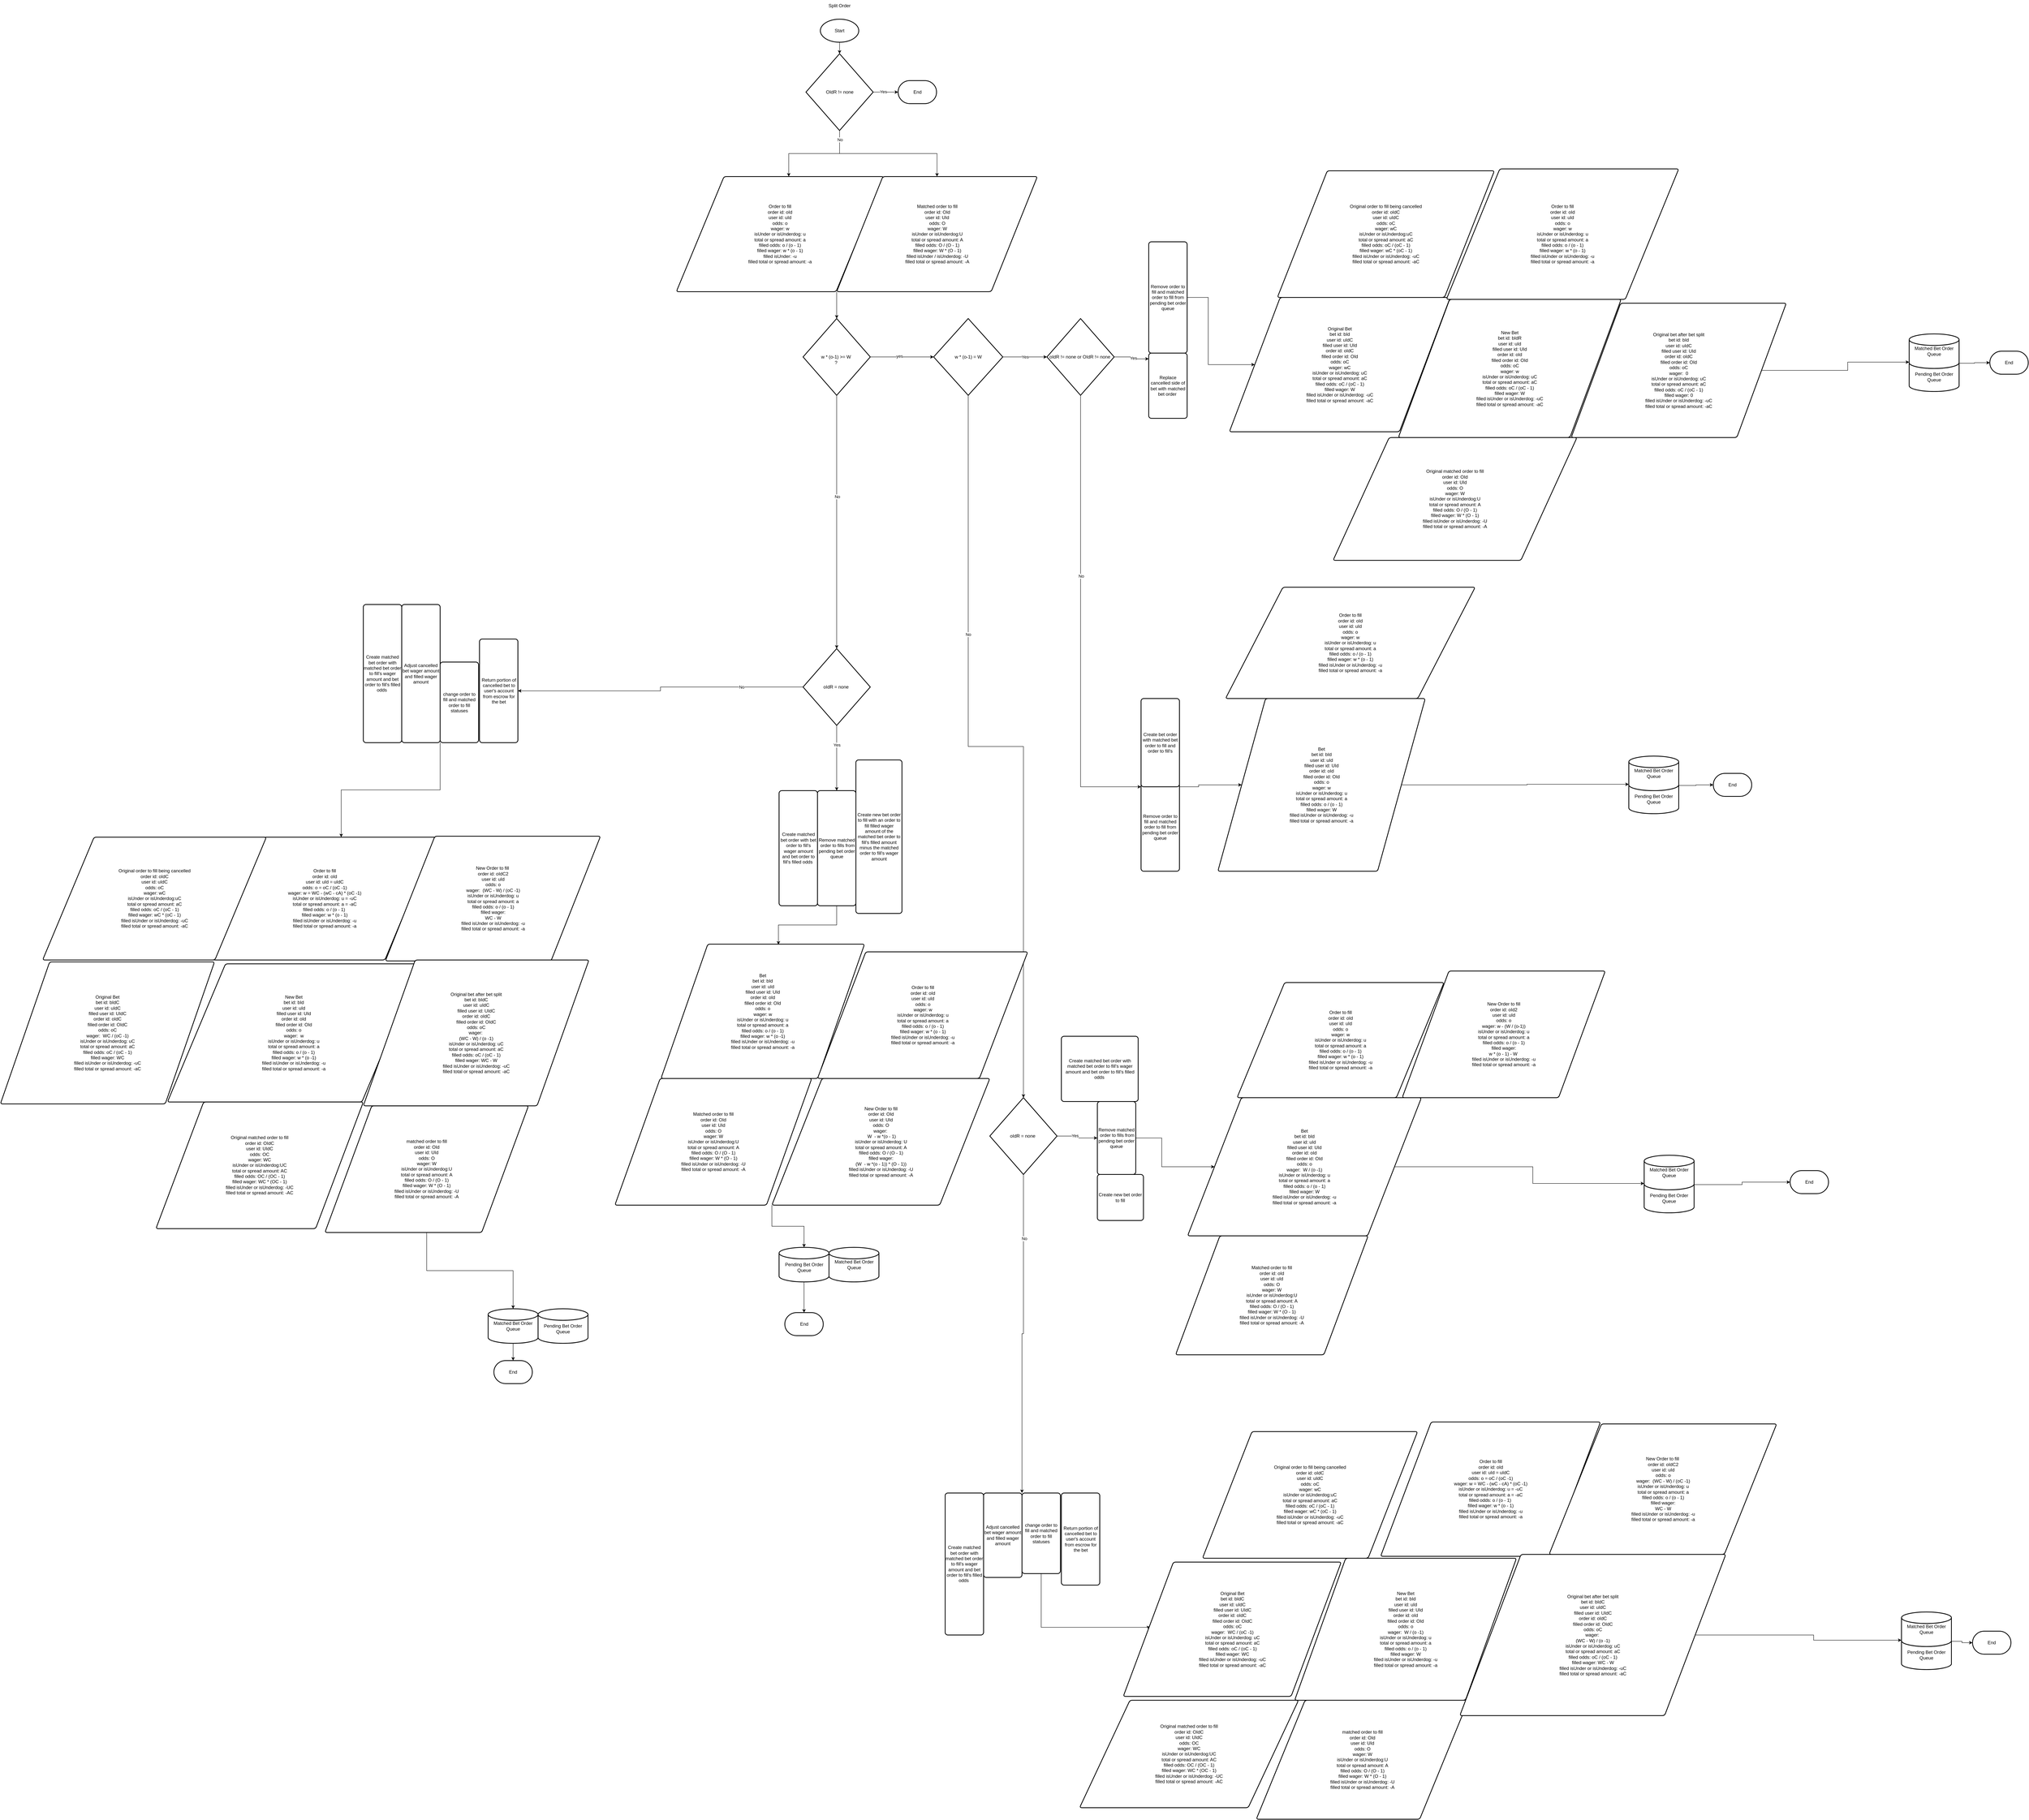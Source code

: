 <mxfile version="20.8.0" type="google"><diagram id="_UQRAhYS3GI2TacrgaCH" name="Page-1"><mxGraphModel grid="1" page="1" gridSize="10" guides="1" tooltips="1" connect="1" arrows="1" fold="1" pageScale="1" pageWidth="850" pageHeight="1100" math="0" shadow="0"><root><mxCell id="0"/><mxCell id="1" parent="0"/><mxCell id="kKs4Ao6ciiZ8D5oQtVKW-1" value="Split Order" style="text;html=1;strokeColor=none;fillColor=none;align=center;verticalAlign=middle;whiteSpace=wrap;rounded=0;" vertex="1" parent="1"><mxGeometry x="305" y="-1570" width="60" height="30" as="geometry"/></mxCell><mxCell id="kKs4Ao6ciiZ8D5oQtVKW-10" value="Yes" style="edgeStyle=orthogonalEdgeStyle;rounded=0;orthogonalLoop=1;jettySize=auto;html=1;entryX=0;entryY=0.5;entryDx=0;entryDy=0;entryPerimeter=0;" edge="1" parent="1"><mxGeometry relative="1" as="geometry"><mxPoint x="500" y="870" as="targetPoint"/></mxGeometry></mxCell><mxCell id="kKs4Ao6ciiZ8D5oQtVKW-50" value="" style="edgeStyle=orthogonalEdgeStyle;rounded=0;orthogonalLoop=1;jettySize=auto;html=1;" edge="1" parent="1"><mxGeometry relative="1" as="geometry"><mxPoint x="380" y="920" as="sourcePoint"/></mxGeometry></mxCell><mxCell id="kKs4Ao6ciiZ8D5oQtVKW-51" value="No" style="edgeLabel;html=1;align=center;verticalAlign=middle;resizable=0;points=[];" connectable="0" vertex="1" parent="kKs4Ao6ciiZ8D5oQtVKW-50"><mxGeometry x="-0.4" y="-3" relative="1" as="geometry"><mxPoint as="offset"/></mxGeometry></mxCell><mxCell id="kKs4Ao6ciiZ8D5oQtVKW-11" style="edgeStyle=orthogonalEdgeStyle;rounded=0;orthogonalLoop=1;jettySize=auto;html=1;entryX=0;entryY=0.5;entryDx=0;entryDy=0;" edge="1" parent="1"><mxGeometry relative="1" as="geometry"><mxPoint x="680" y="870" as="targetPoint"/></mxGeometry></mxCell><mxCell id="kKs4Ao6ciiZ8D5oQtVKW-14" value="Yes" style="edgeLabel;html=1;align=center;verticalAlign=middle;resizable=0;points=[];" connectable="0" vertex="1" parent="kKs4Ao6ciiZ8D5oQtVKW-11"><mxGeometry x="-0.171" relative="1" as="geometry"><mxPoint as="offset"/></mxGeometry></mxCell><mxCell id="kKs4Ao6ciiZ8D5oQtVKW-42" value="" style="edgeStyle=orthogonalEdgeStyle;rounded=0;orthogonalLoop=1;jettySize=auto;html=1;" edge="1" parent="1"><mxGeometry relative="1" as="geometry"><mxPoint x="550" y="920" as="sourcePoint"/></mxGeometry></mxCell><mxCell id="kKs4Ao6ciiZ8D5oQtVKW-44" value="No" style="edgeLabel;html=1;align=center;verticalAlign=middle;resizable=0;points=[];" connectable="0" vertex="1" parent="kKs4Ao6ciiZ8D5oQtVKW-42"><mxGeometry x="-0.233" y="1" relative="1" as="geometry"><mxPoint as="offset"/></mxGeometry></mxCell><mxCell id="kKs4Ao6ciiZ8D5oQtVKW-40" value="" style="edgeStyle=orthogonalEdgeStyle;rounded=0;orthogonalLoop=1;jettySize=auto;html=1;" edge="1" parent="1"><mxGeometry relative="1" as="geometry"><mxPoint x="840" y="870" as="targetPoint"/></mxGeometry></mxCell><mxCell id="XB4P97MYB8RGY4QsBkrF-5" style="edgeStyle=orthogonalEdgeStyle;rounded=0;orthogonalLoop=1;jettySize=auto;html=1;entryX=0.542;entryY=0;entryDx=0;entryDy=0;entryPerimeter=0;exitX=0.5;exitY=1;exitDx=0;exitDy=0;exitPerimeter=0;" edge="1" parent="1" source="_NFF_PW5mCd5XyzLn1zu-2" target="XB4P97MYB8RGY4QsBkrF-2"><mxGeometry relative="1" as="geometry"/></mxCell><mxCell id="XB4P97MYB8RGY4QsBkrF-6" style="edgeStyle=orthogonalEdgeStyle;rounded=0;orthogonalLoop=1;jettySize=auto;html=1;entryX=0.5;entryY=0;entryDx=0;entryDy=0;entryPerimeter=0;" edge="1" parent="1" source="kKs4Ao6ciiZ8D5oQtVKW-15" target="_NFF_PW5mCd5XyzLn1zu-2"><mxGeometry relative="1" as="geometry"/></mxCell><mxCell id="kKs4Ao6ciiZ8D5oQtVKW-15" value="Start" style="strokeWidth=2;html=1;shape=mxgraph.flowchart.start_1;whiteSpace=wrap;" vertex="1" parent="1"><mxGeometry x="285" y="-1520" width="100" height="60" as="geometry"/></mxCell><mxCell id="kKs4Ao6ciiZ8D5oQtVKW-43" value="" style="edgeStyle=orthogonalEdgeStyle;rounded=0;orthogonalLoop=1;jettySize=auto;html=1;" edge="1" parent="1"><mxGeometry relative="1" as="geometry"><mxPoint x="615" y="1080" as="sourcePoint"/></mxGeometry></mxCell><mxCell id="kKs4Ao6ciiZ8D5oQtVKW-37" style="edgeStyle=orthogonalEdgeStyle;rounded=0;orthogonalLoop=1;jettySize=auto;html=1;entryX=0.5;entryY=1;entryDx=0;entryDy=0;entryPerimeter=0;" edge="1" parent="1"><mxGeometry relative="1" as="geometry"><mxPoint x="1050" y="890" as="targetPoint"/></mxGeometry></mxCell><mxCell id="kKs4Ao6ciiZ8D5oQtVKW-57" style="edgeStyle=orthogonalEdgeStyle;rounded=0;orthogonalLoop=1;jettySize=auto;html=1;exitX=0;exitY=1;exitDx=0;exitDy=0;entryX=0.5;entryY=0;entryDx=0;entryDy=0;entryPerimeter=0;" edge="1" parent="1"><mxGeometry relative="1" as="geometry"><mxPoint x="665" y="1220" as="sourcePoint"/><Array as="points"><mxPoint x="675" y="1260"/><mxPoint x="465" y="1260"/></Array></mxGeometry></mxCell><mxCell id="kKs4Ao6ciiZ8D5oQtVKW-60" style="edgeStyle=orthogonalEdgeStyle;rounded=0;orthogonalLoop=1;jettySize=auto;html=1;entryX=0;entryY=0;entryDx=0;entryDy=0;" edge="1" parent="1"><mxGeometry relative="1" as="geometry"><mxPoint x="380" y="1080" as="sourcePoint"/></mxGeometry></mxCell><mxCell id="kKs4Ao6ciiZ8D5oQtVKW-56" value="" style="edgeStyle=orthogonalEdgeStyle;rounded=0;orthogonalLoop=1;jettySize=auto;html=1;exitX=0;exitY=1;exitDx=0;exitDy=0;" edge="1" parent="1"><mxGeometry relative="1" as="geometry"><mxPoint x="360" y="1220" as="sourcePoint"/><Array as="points"><mxPoint x="370" y="1255"/><mxPoint x="465" y="1255"/></Array></mxGeometry></mxCell><mxCell id="kKs4Ao6ciiZ8D5oQtVKW-64" value="Remove order to fill and matched order to fill from pending bet order queue" style="rounded=1;whiteSpace=wrap;html=1;absoluteArcSize=1;arcSize=14;strokeWidth=2;" vertex="1" parent="1"><mxGeometry x="1120" y="470" width="100" height="230" as="geometry"/></mxCell><mxCell id="XB4P97MYB8RGY4QsBkrF-13" style="edgeStyle=orthogonalEdgeStyle;rounded=0;orthogonalLoop=1;jettySize=auto;html=1;exitX=1;exitY=1;exitDx=0;exitDy=0;entryX=0;entryY=0.5;entryDx=0;entryDy=0;" edge="1" parent="1" source="kKs4Ao6ciiZ8D5oQtVKW-65" target="XB4P97MYB8RGY4QsBkrF-8"><mxGeometry relative="1" as="geometry"><Array as="points"><mxPoint x="1270" y="480"/><mxPoint x="1270" y="475"/></Array></mxGeometry></mxCell><mxCell id="kKs4Ao6ciiZ8D5oQtVKW-65" value="&lt;span style=&quot;border-color: var(--border-color); font-size: 12.0px;&quot;&gt;Create bet order with matched bet order to fill and order to fill's&lt;/span&gt;" style="rounded=1;whiteSpace=wrap;html=1;absoluteArcSize=1;arcSize=14;strokeWidth=2;" vertex="1" parent="1"><mxGeometry x="1120" y="250" width="100" height="230" as="geometry"/></mxCell><mxCell id="kKs4Ao6ciiZ8D5oQtVKW-66" value="&lt;br&gt;Pending Bet Order Queue" style="strokeWidth=2;html=1;shape=mxgraph.flowchart.database;whiteSpace=wrap;" vertex="1" parent="1"><mxGeometry x="2390" y="460" width="130" height="90" as="geometry"/></mxCell><mxCell id="XB4P97MYB8RGY4QsBkrF-23" style="edgeStyle=orthogonalEdgeStyle;rounded=0;orthogonalLoop=1;jettySize=auto;html=1;exitX=1;exitY=0.85;exitDx=0;exitDy=0;exitPerimeter=0;" edge="1" parent="1" source="kKs4Ao6ciiZ8D5oQtVKW-67" target="XB4P97MYB8RGY4QsBkrF-22"><mxGeometry relative="1" as="geometry"/></mxCell><mxCell id="kKs4Ao6ciiZ8D5oQtVKW-67" value="Matched Bet Order Queue" style="strokeWidth=2;html=1;shape=mxgraph.flowchart.database;whiteSpace=wrap;" vertex="1" parent="1"><mxGeometry x="2390" y="400" width="130" height="90" as="geometry"/></mxCell><mxCell id="kKs4Ao6ciiZ8D5oQtVKW-70" value="" style="edgeStyle=orthogonalEdgeStyle;rounded=0;orthogonalLoop=1;jettySize=auto;html=1;" edge="1" parent="1" source="kKs4Ao6ciiZ8D5oQtVKW-68" target="kKs4Ao6ciiZ8D5oQtVKW-69"><mxGeometry relative="1" as="geometry"/></mxCell><mxCell id="kKs4Ao6ciiZ8D5oQtVKW-73" value="yes" style="edgeLabel;html=1;align=center;verticalAlign=middle;resizable=0;points=[];" connectable="0" vertex="1" parent="kKs4Ao6ciiZ8D5oQtVKW-70"><mxGeometry x="-0.077" y="2" relative="1" as="geometry"><mxPoint as="offset"/></mxGeometry></mxCell><mxCell id="kKs4Ao6ciiZ8D5oQtVKW-93" style="edgeStyle=orthogonalEdgeStyle;rounded=0;orthogonalLoop=1;jettySize=auto;html=1;entryX=0.5;entryY=0;entryDx=0;entryDy=0;entryPerimeter=0;" edge="1" parent="1" source="kKs4Ao6ciiZ8D5oQtVKW-68" target="_NFF_PW5mCd5XyzLn1zu-155"><mxGeometry relative="1" as="geometry"/></mxCell><mxCell id="kKs4Ao6ciiZ8D5oQtVKW-94" value="No" style="edgeLabel;html=1;align=center;verticalAlign=middle;resizable=0;points=[];" connectable="0" vertex="1" parent="kKs4Ao6ciiZ8D5oQtVKW-93"><mxGeometry x="-0.2" y="1" relative="1" as="geometry"><mxPoint as="offset"/></mxGeometry></mxCell><mxCell id="kKs4Ao6ciiZ8D5oQtVKW-68" value="&amp;nbsp;&lt;br&gt;w * (o-1)&amp;nbsp;&amp;gt;= W&amp;nbsp;&lt;br&gt;?&amp;nbsp;" style="strokeWidth=2;html=1;shape=mxgraph.flowchart.decision;whiteSpace=wrap;" vertex="1" parent="1"><mxGeometry x="240" y="-740" width="175" height="200" as="geometry"/></mxCell><mxCell id="_NFF_PW5mCd5XyzLn1zu-10" value="Yes" style="edgeStyle=orthogonalEdgeStyle;rounded=0;orthogonalLoop=1;jettySize=auto;html=1;entryX=0;entryY=0.5;entryDx=0;entryDy=0;entryPerimeter=0;" edge="1" parent="1" source="kKs4Ao6ciiZ8D5oQtVKW-69" target="_NFF_PW5mCd5XyzLn1zu-9"><mxGeometry relative="1" as="geometry"/></mxCell><mxCell id="_NFF_PW5mCd5XyzLn1zu-103" style="edgeStyle=orthogonalEdgeStyle;rounded=0;orthogonalLoop=1;jettySize=auto;html=1;entryX=0.5;entryY=0;entryDx=0;entryDy=0;entryPerimeter=0;exitX=0.5;exitY=1;exitDx=0;exitDy=0;exitPerimeter=0;" edge="1" parent="1" source="kKs4Ao6ciiZ8D5oQtVKW-69" target="_NFF_PW5mCd5XyzLn1zu-106"><mxGeometry relative="1" as="geometry"><mxPoint x="678.75" y="410" as="sourcePoint"/><mxPoint x="796.25" y="880" as="targetPoint"/></mxGeometry></mxCell><mxCell id="_NFF_PW5mCd5XyzLn1zu-104" value="No" style="edgeLabel;html=1;align=center;verticalAlign=middle;resizable=0;points=[];" connectable="0" vertex="1" parent="_NFF_PW5mCd5XyzLn1zu-103"><mxGeometry x="-0.24" y="-1" relative="1" as="geometry"><mxPoint x="1" y="-127" as="offset"/></mxGeometry></mxCell><mxCell id="kKs4Ao6ciiZ8D5oQtVKW-69" value="w * (o-1) = W" style="strokeWidth=2;html=1;shape=mxgraph.flowchart.decision;whiteSpace=wrap;" vertex="1" parent="1"><mxGeometry x="580" y="-740" width="180" height="200" as="geometry"/></mxCell><mxCell id="XB4P97MYB8RGY4QsBkrF-19" style="edgeStyle=orthogonalEdgeStyle;rounded=0;orthogonalLoop=1;jettySize=auto;html=1;" edge="1" parent="1" source="kKs4Ao6ciiZ8D5oQtVKW-77" target="XB4P97MYB8RGY4QsBkrF-15"><mxGeometry relative="1" as="geometry"/></mxCell><mxCell id="kKs4Ao6ciiZ8D5oQtVKW-77" value="Remove matched &amp;nbsp;order to fills from pending bet order queue" style="rounded=1;whiteSpace=wrap;html=1;absoluteArcSize=1;arcSize=14;strokeWidth=2;" vertex="1" parent="1"><mxGeometry x="1006.25" y="1300" width="100" height="190" as="geometry"/></mxCell><mxCell id="kKs4Ao6ciiZ8D5oQtVKW-78" value="&lt;span style=&quot;border-color: var(--border-color); font-size: 12.0px;&quot;&gt;Create matched bet order with matched bet order to fill's wager amount and bet order to fill's filled odds&lt;/span&gt;&amp;nbsp;" style="rounded=1;whiteSpace=wrap;html=1;absoluteArcSize=1;arcSize=14;strokeWidth=2;" vertex="1" parent="1"><mxGeometry x="912.5" y="1130" width="200" height="170" as="geometry"/></mxCell><mxCell id="kKs4Ao6ciiZ8D5oQtVKW-79" value="&lt;br&gt;Pending Bet Order Queue" style="strokeWidth=2;html=1;shape=mxgraph.flowchart.database;whiteSpace=wrap;" vertex="1" parent="1"><mxGeometry x="2430" y="1500" width="130" height="90" as="geometry"/></mxCell><mxCell id="_NFF_PW5mCd5XyzLn1zu-142" style="edgeStyle=orthogonalEdgeStyle;rounded=0;orthogonalLoop=1;jettySize=auto;html=1;entryX=0;entryY=0.5;entryDx=0;entryDy=0;entryPerimeter=0;exitX=1;exitY=0.85;exitDx=0;exitDy=0;exitPerimeter=0;" edge="1" parent="1" source="kKs4Ao6ciiZ8D5oQtVKW-80" target="_NFF_PW5mCd5XyzLn1zu-141"><mxGeometry relative="1" as="geometry"/></mxCell><mxCell id="kKs4Ao6ciiZ8D5oQtVKW-80" value="Matched Bet Order Queue" style="strokeWidth=2;html=1;shape=mxgraph.flowchart.database;whiteSpace=wrap;" vertex="1" parent="1"><mxGeometry x="2430" y="1440" width="130" height="90" as="geometry"/></mxCell><mxCell id="kKs4Ao6ciiZ8D5oQtVKW-82" value="Create new bet order to fill" style="rounded=1;whiteSpace=wrap;html=1;absoluteArcSize=1;arcSize=14;strokeWidth=2;" vertex="1" parent="1"><mxGeometry x="1006.25" y="1490" width="120" height="120" as="geometry"/></mxCell><mxCell id="kKs4Ao6ciiZ8D5oQtVKW-85" value="&lt;span style=&quot;border-color: var(--border-color); font-size: 12.0px;&quot;&gt;Create matched bet order with bet order to fill's wager amount and bet order to fill's filled odds&lt;/span&gt;&amp;nbsp;" style="rounded=1;whiteSpace=wrap;html=1;absoluteArcSize=1;arcSize=14;strokeWidth=2;" vertex="1" parent="1"><mxGeometry x="177.5" y="490" width="100" height="300" as="geometry"/></mxCell><mxCell id="XB4P97MYB8RGY4QsBkrF-30" style="edgeStyle=orthogonalEdgeStyle;rounded=0;orthogonalLoop=1;jettySize=auto;html=1;entryX=0.577;entryY=0.003;entryDx=0;entryDy=0;entryPerimeter=0;" edge="1" parent="1" source="kKs4Ao6ciiZ8D5oQtVKW-86" target="XB4P97MYB8RGY4QsBkrF-24"><mxGeometry relative="1" as="geometry"><mxPoint x="430" y="740" as="targetPoint"/></mxGeometry></mxCell><mxCell id="kKs4Ao6ciiZ8D5oQtVKW-86" value="Remove matched &amp;nbsp;order to fills from pending bet order queue" style="rounded=1;whiteSpace=wrap;html=1;absoluteArcSize=1;arcSize=14;strokeWidth=2;" vertex="1" parent="1"><mxGeometry x="277.5" y="490" width="100" height="300" as="geometry"/></mxCell><mxCell id="kKs4Ao6ciiZ8D5oQtVKW-87" value="Create new bet order to fill with an order to fill filled wager amount of the matched bet order to fill's filled amount minus the matched order to fill's wager amount" style="rounded=1;whiteSpace=wrap;html=1;absoluteArcSize=1;arcSize=14;strokeWidth=2;" vertex="1" parent="1"><mxGeometry x="377.5" y="410" width="120" height="400" as="geometry"/></mxCell><mxCell id="kKs4Ao6ciiZ8D5oQtVKW-88" value="Matched Bet Order Queue" style="strokeWidth=2;html=1;shape=mxgraph.flowchart.database;whiteSpace=wrap;" vertex="1" parent="1"><mxGeometry x="307.5" y="1680" width="130" height="90" as="geometry"/></mxCell><mxCell id="_NFF_PW5mCd5XyzLn1zu-162" style="edgeStyle=orthogonalEdgeStyle;rounded=0;orthogonalLoop=1;jettySize=auto;html=1;entryX=0.5;entryY=0;entryDx=0;entryDy=0;entryPerimeter=0;" edge="1" parent="1" source="kKs4Ao6ciiZ8D5oQtVKW-89" target="kKs4Ao6ciiZ8D5oQtVKW-90"><mxGeometry relative="1" as="geometry"/></mxCell><mxCell id="kKs4Ao6ciiZ8D5oQtVKW-89" value="&lt;br&gt;Pending Bet Order Queue" style="strokeWidth=2;html=1;shape=mxgraph.flowchart.database;whiteSpace=wrap;" vertex="1" parent="1"><mxGeometry x="177.5" y="1680" width="130" height="90" as="geometry"/></mxCell><mxCell id="kKs4Ao6ciiZ8D5oQtVKW-90" value="End" style="strokeWidth=2;html=1;shape=mxgraph.flowchart.terminator;whiteSpace=wrap;" vertex="1" parent="1"><mxGeometry x="192.5" y="1850" width="100" height="60" as="geometry"/></mxCell><mxCell id="XB4P97MYB8RGY4QsBkrF-2" value="Order to fill&lt;br&gt;order id: oId&lt;br style=&quot;border-color: var(--border-color);&quot;&gt;user id: uId&lt;br&gt;odds: o&lt;br&gt;wager: w&lt;br&gt;&lt;span style=&quot;font-size: 12.0px;&quot;&gt;isUnder or isUnderdog: u&lt;br&gt;&lt;/span&gt;total or spread amount: a&lt;br&gt;filled odds: o / (o - 1)&lt;br&gt;filled wager: w * (o - 1)&lt;br&gt;filled&amp;nbsp;&lt;span style=&quot;font-size: 12.0px;&quot;&gt;isUnder&lt;/span&gt;: -u&lt;br&gt;filled total or spread amount: -a" style="shape=parallelogram;html=1;strokeWidth=2;perimeter=parallelogramPerimeter;whiteSpace=wrap;rounded=1;arcSize=12;size=0.23;" vertex="1" parent="1"><mxGeometry x="-90" y="-1110" width="540" height="300" as="geometry"/></mxCell><mxCell id="XB4P97MYB8RGY4QsBkrF-7" style="edgeStyle=orthogonalEdgeStyle;rounded=0;orthogonalLoop=1;jettySize=auto;html=1;exitX=0;exitY=1;exitDx=0;exitDy=0;entryX=0.5;entryY=0;entryDx=0;entryDy=0;entryPerimeter=0;" edge="1" parent="1" source="XB4P97MYB8RGY4QsBkrF-4" target="kKs4Ao6ciiZ8D5oQtVKW-68"><mxGeometry relative="1" as="geometry"/></mxCell><mxCell id="XB4P97MYB8RGY4QsBkrF-4" value="Matched order to fill&lt;br&gt;order id: OId&lt;br style=&quot;border-color: var(--border-color);&quot;&gt;user id: UId&lt;br&gt;odds: O&lt;br&gt;wager: W&lt;br&gt;&lt;span style=&quot;font-size: 12.0px;&quot;&gt;isUnder or isUnderdog&lt;/span&gt;&lt;span style=&quot;font-size: 12.0px;&quot;&gt;:U&lt;br&gt;&lt;/span&gt;total or spread amount: A&lt;br&gt;filled odds: O / (O - 1)&lt;br&gt;filled wager: W * (O - 1)&lt;br&gt;filled&amp;nbsp;&lt;span style=&quot;font-size: 12.0px;&quot;&gt;isUnder / isUnderdog&lt;/span&gt;: -U&lt;br&gt;filled total or spread amount: -A" style="shape=parallelogram;html=1;strokeWidth=2;perimeter=parallelogramPerimeter;whiteSpace=wrap;rounded=1;arcSize=12;size=0.23;" vertex="1" parent="1"><mxGeometry x="327.5" y="-1110" width="522.5" height="300" as="geometry"/></mxCell><mxCell id="XB4P97MYB8RGY4QsBkrF-14" style="edgeStyle=orthogonalEdgeStyle;rounded=0;orthogonalLoop=1;jettySize=auto;html=1;entryX=0;entryY=0.15;entryDx=0;entryDy=0;entryPerimeter=0;" edge="1" parent="1" source="XB4P97MYB8RGY4QsBkrF-8" target="kKs4Ao6ciiZ8D5oQtVKW-66"><mxGeometry relative="1" as="geometry"/></mxCell><mxCell id="XB4P97MYB8RGY4QsBkrF-8" value="Bet&lt;br&gt;bet id: bId&lt;br&gt;user id: uId&lt;br&gt;filled user id: UId&lt;br&gt;order id: oId&lt;br&gt;filled order id: OId&lt;br&gt;odds: o&lt;br style=&quot;border-color: var(--border-color);&quot;&gt;wager: w&lt;br style=&quot;border-color: var(--border-color);&quot;&gt;&lt;span style=&quot;border-color: var(--border-color); font-size: 12.0px;&quot;&gt;isUnder or isUnderdog: u&lt;br style=&quot;border-color: var(--border-color);&quot;&gt;&lt;/span&gt;total or spread amount: a&lt;br style=&quot;border-color: var(--border-color);&quot;&gt;filled odds: o / (o - 1)&lt;br style=&quot;border-color: var(--border-color);&quot;&gt;filled wager: W&lt;br style=&quot;border-color: var(--border-color);&quot;&gt;filled&amp;nbsp;&lt;span style=&quot;border-color: var(--border-color); font-size: 12.0px;&quot;&gt;isUnder or isUnderdog&lt;/span&gt;: -u&lt;br style=&quot;border-color: var(--border-color);&quot;&gt;filled total or spread amount: -a" style="shape=parallelogram;html=1;strokeWidth=2;perimeter=parallelogramPerimeter;whiteSpace=wrap;rounded=1;arcSize=12;size=0.23;" vertex="1" parent="1"><mxGeometry x="1320" y="250" width="540" height="450" as="geometry"/></mxCell><mxCell id="XB4P97MYB8RGY4QsBkrF-9" value="Order to fill&lt;br&gt;order id: oId&lt;br&gt;user id: uId&lt;br&gt;odds: o&lt;br&gt;wager: w&lt;br&gt;&lt;span style=&quot;font-size: 12.0px;&quot;&gt;isUnder or isUnderdog: u&lt;br&gt;&lt;/span&gt;total or spread amount: a&lt;br&gt;filled odds: o / (o - 1)&lt;br&gt;filled wager: w * (o - 1)&lt;br&gt;filled&amp;nbsp;&lt;span style=&quot;font-size: 12.0px;&quot;&gt;isUnder or isUnderdog&lt;/span&gt;: -u&lt;br&gt;filled total or spread amount: -a" style="shape=parallelogram;html=1;strokeWidth=2;perimeter=parallelogramPerimeter;whiteSpace=wrap;rounded=1;arcSize=12;size=0.23;" vertex="1" parent="1"><mxGeometry x="1340" y="-40" width="650" height="290" as="geometry"/></mxCell><mxCell id="XB4P97MYB8RGY4QsBkrF-10" value="Matched order to fill&lt;br&gt;order id: oId&lt;br style=&quot;border-color: var(--border-color);&quot;&gt;user id: uId&lt;br&gt;odds: O&lt;br&gt;wager: W&lt;br&gt;&lt;span style=&quot;font-size: 12.0px;&quot;&gt;isUnder or isUnderdog&lt;/span&gt;&lt;span style=&quot;font-size: 12.0px;&quot;&gt;:U&lt;br&gt;&lt;/span&gt;total or spread amount: A&lt;br&gt;filled odds: O / (O - 1)&lt;br&gt;filled wager: W * (O - 1)&lt;br&gt;filled&amp;nbsp;&lt;span style=&quot;font-size: 12.0px;&quot;&gt;isUnder or isUnderdog&lt;/span&gt;: -U&lt;br&gt;filled total or spread amount: -A" style="shape=parallelogram;html=1;strokeWidth=2;perimeter=parallelogramPerimeter;whiteSpace=wrap;rounded=1;arcSize=12;size=0.23;" vertex="1" parent="1"><mxGeometry x="1210" y="1650" width="501.25" height="310" as="geometry"/></mxCell><mxCell id="_NFF_PW5mCd5XyzLn1zu-136" style="edgeStyle=orthogonalEdgeStyle;rounded=0;orthogonalLoop=1;jettySize=auto;html=1;entryX=0;entryY=0.15;entryDx=0;entryDy=0;entryPerimeter=0;" edge="1" parent="1" source="XB4P97MYB8RGY4QsBkrF-15" target="kKs4Ao6ciiZ8D5oQtVKW-79"><mxGeometry relative="1" as="geometry"/></mxCell><mxCell id="XB4P97MYB8RGY4QsBkrF-15" value="Bet&lt;br&gt;bet id: bId&lt;br&gt;user id: uId&lt;br&gt;filled user id: UId&lt;br&gt;order id: oId&lt;br&gt;filled order id: OId&lt;br&gt;odds: o&lt;br style=&quot;border-color: var(--border-color);&quot;&gt;wager: &amp;nbsp;W / (o -1)&lt;br style=&quot;border-color: var(--border-color);&quot;&gt;&lt;span style=&quot;border-color: var(--border-color); font-size: 12.0px;&quot;&gt;isUnder or isUnderdog: u&lt;br style=&quot;border-color: var(--border-color);&quot;&gt;&lt;/span&gt;total or spread amount: a&lt;br style=&quot;border-color: var(--border-color);&quot;&gt;filled odds: o / (o - 1)&lt;br style=&quot;border-color: var(--border-color);&quot;&gt;filled wager: W&lt;br style=&quot;border-color: var(--border-color);&quot;&gt;filled&amp;nbsp;&lt;span style=&quot;border-color: var(--border-color); font-size: 12.0px;&quot;&gt;isUnder or isUnderdog&lt;/span&gt;: -u&lt;br style=&quot;border-color: var(--border-color);&quot;&gt;filled total or spread amount: -a" style="shape=parallelogram;html=1;strokeWidth=2;perimeter=parallelogramPerimeter;whiteSpace=wrap;rounded=1;arcSize=12;size=0.23;" vertex="1" parent="1"><mxGeometry x="1241.25" y="1290" width="608.75" height="360" as="geometry"/></mxCell><mxCell id="XB4P97MYB8RGY4QsBkrF-16" value="Order to fill&lt;br&gt;order id: oId&lt;br&gt;user id: uId&lt;br&gt;odds: o&lt;br&gt;wager: w&lt;br&gt;&lt;span style=&quot;font-size: 12.0px;&quot;&gt;isUnder or isUnderdog: u&lt;br&gt;&lt;/span&gt;total or spread amount: a&lt;br&gt;filled odds: o / (o - 1)&lt;br&gt;filled wager: w * (o - 1)&lt;br&gt;filled&amp;nbsp;&lt;span style=&quot;font-size: 12.0px;&quot;&gt;isUnder or isUnderdog&lt;/span&gt;: -u&lt;br&gt;filled total or spread amount: -a" style="shape=parallelogram;html=1;strokeWidth=2;perimeter=parallelogramPerimeter;whiteSpace=wrap;rounded=1;arcSize=12;size=0.23;" vertex="1" parent="1"><mxGeometry x="1370" y="990" width="538.75" height="300" as="geometry"/></mxCell><mxCell id="XB4P97MYB8RGY4QsBkrF-21" value="New Order to fill&lt;br&gt;order id: oId2&lt;br&gt;user id: uId&lt;br&gt;odds: o&lt;br&gt;wager: w - (W / (o-1))&lt;br&gt;&lt;span style=&quot;font-size: 12.0px;&quot;&gt;isUnder or isUnderdog: u&lt;br&gt;&lt;/span&gt;total or spread amount: a&lt;br&gt;filled odds: o / (o - 1)&lt;br&gt;filled wager: &lt;br&gt;w&amp;nbsp;* (o - 1)&amp;nbsp;- W&amp;nbsp;&lt;br&gt;filled&amp;nbsp;&lt;span style=&quot;font-size: 12.0px;&quot;&gt;isUnder or isUnderdog&lt;/span&gt;: -u&lt;br&gt;filled total or spread amount: -a" style="shape=parallelogram;html=1;strokeWidth=2;perimeter=parallelogramPerimeter;whiteSpace=wrap;rounded=1;arcSize=12;size=0.23;" vertex="1" parent="1"><mxGeometry x="1800" y="960" width="528.75" height="330" as="geometry"/></mxCell><mxCell id="XB4P97MYB8RGY4QsBkrF-22" value="End" style="strokeWidth=2;html=1;shape=mxgraph.flowchart.terminator;whiteSpace=wrap;" vertex="1" parent="1"><mxGeometry x="2610" y="445" width="100" height="60" as="geometry"/></mxCell><mxCell id="XB4P97MYB8RGY4QsBkrF-24" value="Bet&lt;br&gt;bet id: bId&lt;br&gt;user id: uId&lt;br&gt;filled user id: UId&lt;br&gt;order id: oId&lt;br&gt;filled order id: OId&lt;br&gt;odds: o&lt;br style=&quot;border-color: var(--border-color);&quot;&gt;wager: w&lt;br style=&quot;border-color: var(--border-color);&quot;&gt;&lt;span style=&quot;border-color: var(--border-color); font-size: 12.0px;&quot;&gt;isUnder or isUnderdog: u&lt;br style=&quot;border-color: var(--border-color);&quot;&gt;&lt;/span&gt;total or spread amount: a&lt;br style=&quot;border-color: var(--border-color);&quot;&gt;filled odds: o / (o - 1)&lt;br style=&quot;border-color: var(--border-color);&quot;&gt;filled wager: w * (o -1)&lt;br style=&quot;border-color: var(--border-color);&quot;&gt;filled&amp;nbsp;&lt;span style=&quot;border-color: var(--border-color); font-size: 12.0px;&quot;&gt;isUnder or isUnderdog&lt;/span&gt;: -u&lt;br style=&quot;border-color: var(--border-color);&quot;&gt;filled total or spread amount: -a" style="shape=parallelogram;html=1;strokeWidth=2;perimeter=parallelogramPerimeter;whiteSpace=wrap;rounded=1;arcSize=12;size=0.23;" vertex="1" parent="1"><mxGeometry x="-130" y="890" width="530" height="350" as="geometry"/></mxCell><mxCell id="XB4P97MYB8RGY4QsBkrF-25" value="Order to fill&lt;br&gt;order id: oId&lt;br&gt;user id: uId&lt;br&gt;odds: o&lt;br&gt;wager: w&lt;br&gt;&lt;span style=&quot;font-size: 12.0px;&quot;&gt;isUnder or isUnderdog: u&lt;br&gt;&lt;/span&gt;total or spread amount: a&lt;br&gt;filled odds: o / (o - 1)&lt;br&gt;filled wager: w * (o - 1)&lt;br&gt;filled&amp;nbsp;&lt;span style=&quot;font-size: 12.0px;&quot;&gt;isUnder or isUnderdog&lt;/span&gt;: -u&lt;br&gt;filled total or spread amount: -a" style="shape=parallelogram;html=1;strokeWidth=2;perimeter=parallelogramPerimeter;whiteSpace=wrap;rounded=1;arcSize=12;size=0.23;" vertex="1" parent="1"><mxGeometry x="277.5" y="910" width="547.5" height="330" as="geometry"/></mxCell><mxCell id="XB4P97MYB8RGY4QsBkrF-26" value="Matched order to fill&lt;br&gt;order id: OId&lt;br style=&quot;border-color: var(--border-color);&quot;&gt;user id: UId&lt;br&gt;odds: O&lt;br&gt;wager: W&lt;br&gt;&lt;span style=&quot;font-size: 12.0px;&quot;&gt;isUnder or isUnderdog&lt;/span&gt;&lt;span style=&quot;font-size: 12.0px;&quot;&gt;:U&lt;br&gt;&lt;/span&gt;total or spread amount: A&lt;br&gt;filled odds: O / (O - 1)&lt;br&gt;filled wager: W * (O - 1)&lt;br&gt;filled&amp;nbsp;&lt;span style=&quot;font-size: 12.0px;&quot;&gt;isUnder or isUnderdog&lt;/span&gt;: -U&lt;br&gt;filled total or spread amount: -A" style="shape=parallelogram;html=1;strokeWidth=2;perimeter=parallelogramPerimeter;whiteSpace=wrap;rounded=1;arcSize=12;size=0.23;" vertex="1" parent="1"><mxGeometry x="-250" y="1240" width="512.5" height="330" as="geometry"/></mxCell><mxCell id="XB4P97MYB8RGY4QsBkrF-31" style="edgeStyle=orthogonalEdgeStyle;rounded=0;orthogonalLoop=1;jettySize=auto;html=1;exitX=0;exitY=1;exitDx=0;exitDy=0;entryX=0.5;entryY=0;entryDx=0;entryDy=0;entryPerimeter=0;" edge="1" parent="1" source="XB4P97MYB8RGY4QsBkrF-27" target="kKs4Ao6ciiZ8D5oQtVKW-89"><mxGeometry relative="1" as="geometry"/></mxCell><mxCell id="XB4P97MYB8RGY4QsBkrF-27" value="New Order to fill&lt;br&gt;order id: OId&lt;br&gt;user id: UId&lt;br&gt;odds: O&lt;br&gt;wager:&amp;nbsp;&lt;br&gt;&amp;nbsp;W &amp;nbsp;- w *(o - 1)&lt;br&gt;&lt;span style=&quot;font-size: 12.0px;&quot;&gt;isUnder or isUnderdog: U&lt;br&gt;&lt;/span&gt;total or spread amount: A&lt;br&gt;filled odds: O / (O - 1)&lt;br&gt;filled wager: &lt;br&gt;(W &amp;nbsp;- w *(o - 1)) * (O - 1))&lt;br&gt;filled&amp;nbsp;&lt;span style=&quot;font-size: 12.0px;&quot;&gt;isUnder or isUnderdog&lt;/span&gt;: -U&lt;br&gt;filled total or spread amount: -A" style="shape=parallelogram;html=1;strokeWidth=2;perimeter=parallelogramPerimeter;whiteSpace=wrap;rounded=1;arcSize=12;size=0.23;" vertex="1" parent="1"><mxGeometry x="158.75" y="1240" width="567.5" height="330" as="geometry"/></mxCell><mxCell id="_NFF_PW5mCd5XyzLn1zu-4" style="edgeStyle=orthogonalEdgeStyle;rounded=0;orthogonalLoop=1;jettySize=auto;html=1;" edge="1" parent="1" source="_NFF_PW5mCd5XyzLn1zu-2" target="XB4P97MYB8RGY4QsBkrF-4"><mxGeometry relative="1" as="geometry"/></mxCell><mxCell id="_NFF_PW5mCd5XyzLn1zu-5" value="No" style="edgeLabel;html=1;align=center;verticalAlign=middle;resizable=0;points=[];" connectable="0" vertex="1" parent="_NFF_PW5mCd5XyzLn1zu-4"><mxGeometry x="-0.874" y="1" relative="1" as="geometry"><mxPoint as="offset"/></mxGeometry></mxCell><mxCell id="_NFF_PW5mCd5XyzLn1zu-7" style="edgeStyle=orthogonalEdgeStyle;rounded=0;orthogonalLoop=1;jettySize=auto;html=1;" edge="1" parent="1" source="_NFF_PW5mCd5XyzLn1zu-2" target="_NFF_PW5mCd5XyzLn1zu-6"><mxGeometry relative="1" as="geometry"/></mxCell><mxCell id="_NFF_PW5mCd5XyzLn1zu-8" value="Yes" style="edgeLabel;html=1;align=center;verticalAlign=middle;resizable=0;points=[];" connectable="0" vertex="1" parent="_NFF_PW5mCd5XyzLn1zu-7"><mxGeometry x="-0.2" y="1" relative="1" as="geometry"><mxPoint as="offset"/></mxGeometry></mxCell><mxCell id="_NFF_PW5mCd5XyzLn1zu-2" value="&amp;nbsp;OIdR != none&amp;nbsp;" style="strokeWidth=2;html=1;shape=mxgraph.flowchart.decision;whiteSpace=wrap;" vertex="1" parent="1"><mxGeometry x="247.5" y="-1430" width="175" height="200" as="geometry"/></mxCell><mxCell id="_NFF_PW5mCd5XyzLn1zu-6" value="End" style="strokeWidth=2;html=1;shape=mxgraph.flowchart.terminator;whiteSpace=wrap;" vertex="1" parent="1"><mxGeometry x="487.5" y="-1360" width="100" height="60" as="geometry"/></mxCell><mxCell id="_NFF_PW5mCd5XyzLn1zu-11" style="edgeStyle=orthogonalEdgeStyle;rounded=0;orthogonalLoop=1;jettySize=auto;html=1;" edge="1" parent="1" source="_NFF_PW5mCd5XyzLn1zu-9"><mxGeometry relative="1" as="geometry"><mxPoint x="1120" y="480" as="targetPoint"/><Array as="points"><mxPoint x="963" y="480"/></Array></mxGeometry></mxCell><mxCell id="_NFF_PW5mCd5XyzLn1zu-12" value="No" style="edgeLabel;html=1;align=center;verticalAlign=middle;resizable=0;points=[];" connectable="0" vertex="1" parent="_NFF_PW5mCd5XyzLn1zu-11"><mxGeometry x="-0.2" y="1" relative="1" as="geometry"><mxPoint as="offset"/></mxGeometry></mxCell><mxCell id="_NFF_PW5mCd5XyzLn1zu-39" style="edgeStyle=orthogonalEdgeStyle;rounded=0;orthogonalLoop=1;jettySize=auto;html=1;entryX=0;entryY=0.088;entryDx=0;entryDy=0;entryPerimeter=0;" edge="1" parent="1" source="_NFF_PW5mCd5XyzLn1zu-9" target="_NFF_PW5mCd5XyzLn1zu-38"><mxGeometry relative="1" as="geometry"/></mxCell><mxCell id="_NFF_PW5mCd5XyzLn1zu-40" value="Yes" style="edgeLabel;html=1;align=center;verticalAlign=middle;resizable=0;points=[];" connectable="0" vertex="1" parent="_NFF_PW5mCd5XyzLn1zu-39"><mxGeometry x="0.154" y="2" relative="1" as="geometry"><mxPoint as="offset"/></mxGeometry></mxCell><mxCell id="_NFF_PW5mCd5XyzLn1zu-9" value="oIdR != none or OIdR != none&amp;nbsp;" style="strokeWidth=2;html=1;shape=mxgraph.flowchart.decision;whiteSpace=wrap;" vertex="1" parent="1"><mxGeometry x="875" y="-740" width="175" height="200" as="geometry"/></mxCell><mxCell id="_NFF_PW5mCd5XyzLn1zu-21" value="&lt;br&gt;Pending Bet Order Queue" style="strokeWidth=2;html=1;shape=mxgraph.flowchart.database;whiteSpace=wrap;" vertex="1" parent="1"><mxGeometry x="3120" y="-640" width="130" height="90" as="geometry"/></mxCell><mxCell id="_NFF_PW5mCd5XyzLn1zu-22" style="edgeStyle=orthogonalEdgeStyle;rounded=0;orthogonalLoop=1;jettySize=auto;html=1;exitX=1;exitY=0.85;exitDx=0;exitDy=0;exitPerimeter=0;entryX=0;entryY=0.5;entryDx=0;entryDy=0;entryPerimeter=0;" edge="1" parent="1" source="_NFF_PW5mCd5XyzLn1zu-23" target="_NFF_PW5mCd5XyzLn1zu-28"><mxGeometry relative="1" as="geometry"/></mxCell><mxCell id="_NFF_PW5mCd5XyzLn1zu-23" value="Matched Bet Order Queue" style="strokeWidth=2;html=1;shape=mxgraph.flowchart.database;whiteSpace=wrap;" vertex="1" parent="1"><mxGeometry x="3120" y="-700" width="130" height="90" as="geometry"/></mxCell><mxCell id="_NFF_PW5mCd5XyzLn1zu-25" value="&lt;span style=&quot;font-size: 12.0px;&quot;&gt;Original Bet&lt;/span&gt;&lt;br&gt;bet id: bId&lt;br&gt;user id: uIdC&lt;br&gt;filled user id: UId&lt;br&gt;order id: oIdC&lt;br&gt;filled order id: OId&lt;br&gt;odds: oC&lt;br style=&quot;border-color: var(--border-color);&quot;&gt;wager: wC&lt;br style=&quot;border-color: var(--border-color);&quot;&gt;&lt;span style=&quot;border-color: var(--border-color); font-size: 12.0px;&quot;&gt;isUnder or isUnderdog: uC&lt;br style=&quot;border-color: var(--border-color);&quot;&gt;&lt;/span&gt;total or spread amount: aC&lt;br style=&quot;border-color: var(--border-color);&quot;&gt;filled odds: oC / (oC - 1)&lt;br style=&quot;border-color: var(--border-color);&quot;&gt;filled wager: W&lt;br style=&quot;border-color: var(--border-color);&quot;&gt;filled&amp;nbsp;&lt;span style=&quot;border-color: var(--border-color); font-size: 12.0px;&quot;&gt;isUnder or isUnderdog&lt;/span&gt;: -uC&lt;br style=&quot;border-color: var(--border-color);&quot;&gt;filled total or spread amount: -aC" style="shape=parallelogram;html=1;strokeWidth=2;perimeter=parallelogramPerimeter;whiteSpace=wrap;rounded=1;arcSize=12;size=0.23;" vertex="1" parent="1"><mxGeometry x="1350" y="-795" width="575" height="350" as="geometry"/></mxCell><mxCell id="_NFF_PW5mCd5XyzLn1zu-26" value="Order to fill&lt;br&gt;order id: oId&lt;br&gt;user id: uId&lt;br&gt;odds: o&lt;br&gt;wager: w&lt;br&gt;&lt;span style=&quot;font-size: 12.0px;&quot;&gt;isUnder or isUnderdog: u&lt;br&gt;&lt;/span&gt;total or spread amount: a&lt;br&gt;filled odds: o / (o - 1)&lt;br&gt;filled wager: w * (o - 1)&lt;br&gt;filled&amp;nbsp;&lt;span style=&quot;font-size: 12.0px;&quot;&gt;isUnder or isUnderdog&lt;/span&gt;: -u&lt;br&gt;filled total or spread amount: -a" style="shape=parallelogram;html=1;strokeWidth=2;perimeter=parallelogramPerimeter;whiteSpace=wrap;rounded=1;arcSize=12;size=0.23;" vertex="1" parent="1"><mxGeometry x="1915" y="-1130" width="605" height="340" as="geometry"/></mxCell><mxCell id="_NFF_PW5mCd5XyzLn1zu-27" value="&lt;span style=&quot;font-size: 12.0px;&quot;&gt;Original matched order to fill&lt;/span&gt;&lt;br&gt;order id: OId&lt;br style=&quot;border-color: var(--border-color);&quot;&gt;user id: UId&lt;br&gt;odds: O&lt;br&gt;wager: W&lt;br&gt;&lt;span style=&quot;font-size: 12.0px;&quot;&gt;isUnder or isUnderdog&lt;/span&gt;&lt;span style=&quot;font-size: 12.0px;&quot;&gt;:U&lt;br&gt;&lt;/span&gt;total or spread amount: A&lt;br&gt;filled odds: O / (O - 1)&lt;br&gt;filled wager: W * (O - 1)&lt;br&gt;filled&amp;nbsp;&lt;span style=&quot;font-size: 12.0px;&quot;&gt;isUnder or isUnderdog&lt;/span&gt;: -U&lt;br&gt;filled total or spread amount: -A" style="shape=parallelogram;html=1;strokeWidth=2;perimeter=parallelogramPerimeter;whiteSpace=wrap;rounded=1;arcSize=12;size=0.23;" vertex="1" parent="1"><mxGeometry x="1620" y="-430" width="635" height="320" as="geometry"/></mxCell><mxCell id="_NFF_PW5mCd5XyzLn1zu-28" value="End" style="strokeWidth=2;html=1;shape=mxgraph.flowchart.terminator;whiteSpace=wrap;" vertex="1" parent="1"><mxGeometry x="3330" y="-655" width="100" height="60" as="geometry"/></mxCell><mxCell id="_NFF_PW5mCd5XyzLn1zu-170" style="edgeStyle=orthogonalEdgeStyle;rounded=0;orthogonalLoop=1;jettySize=auto;html=1;" edge="1" parent="1" source="_NFF_PW5mCd5XyzLn1zu-37" target="_NFF_PW5mCd5XyzLn1zu-25"><mxGeometry relative="1" as="geometry"/></mxCell><mxCell id="_NFF_PW5mCd5XyzLn1zu-37" value="Remove order to fill and matched order to fill from pending bet order queue" style="rounded=1;whiteSpace=wrap;html=1;absoluteArcSize=1;arcSize=14;strokeWidth=2;" vertex="1" parent="1"><mxGeometry x="1140" y="-940" width="100" height="290" as="geometry"/></mxCell><mxCell id="_NFF_PW5mCd5XyzLn1zu-38" value="&lt;span style=&quot;border-color: var(--border-color); font-size: 12.0px;&quot;&gt;Replace cancelled side of bet with matched bet order&amp;nbsp;&lt;/span&gt;" style="rounded=1;whiteSpace=wrap;html=1;absoluteArcSize=1;arcSize=14;strokeWidth=2;" vertex="1" parent="1"><mxGeometry x="1140" y="-650" width="100" height="170" as="geometry"/></mxCell><mxCell id="_NFF_PW5mCd5XyzLn1zu-43" value="New Bet&lt;br&gt;bet id: bIdR&lt;br&gt;user id: uId&lt;br&gt;filled user id: UId&lt;br&gt;order id: oId&lt;br&gt;filled order id: OId&lt;br&gt;odds: oC&lt;br style=&quot;border-color: var(--border-color);&quot;&gt;wager: w&lt;br style=&quot;border-color: var(--border-color);&quot;&gt;&lt;span style=&quot;border-color: var(--border-color); font-size: 12.0px;&quot;&gt;isUnder or isUnderdog: uC&lt;br style=&quot;border-color: var(--border-color);&quot;&gt;&lt;/span&gt;total or spread amount: aC&lt;br style=&quot;border-color: var(--border-color);&quot;&gt;filled odds: oC / (oC - 1)&lt;br style=&quot;border-color: var(--border-color);&quot;&gt;filled wager: W&lt;br style=&quot;border-color: var(--border-color);&quot;&gt;filled&amp;nbsp;&lt;span style=&quot;border-color: var(--border-color); font-size: 12.0px;&quot;&gt;isUnder or isUnderdog&lt;/span&gt;: -uC&lt;br style=&quot;border-color: var(--border-color);&quot;&gt;filled total or spread amount: -aC" style="shape=parallelogram;html=1;strokeWidth=2;perimeter=parallelogramPerimeter;whiteSpace=wrap;rounded=1;arcSize=12;size=0.23;" vertex="1" parent="1"><mxGeometry x="1790" y="-790" width="580" height="360" as="geometry"/></mxCell><mxCell id="_NFF_PW5mCd5XyzLn1zu-45" value="&lt;span style=&quot;font-size: 12.0px;&quot;&gt;Original order to fill being cancelled&lt;/span&gt;&lt;br&gt;order id: oIdC&lt;br style=&quot;border-color: var(--border-color);&quot;&gt;user id: uIdC&lt;br&gt;odds: oC&lt;br&gt;wager: wC&lt;br&gt;&lt;span style=&quot;font-size: 12.0px;&quot;&gt;isUnder or isUnderdog&lt;/span&gt;&lt;span style=&quot;font-size: 12.0px;&quot;&gt;:uC&lt;br&gt;&lt;/span&gt;total or spread amount: aC&lt;br&gt;filled odds: oC / (oC - 1)&lt;br&gt;filled wager: wC * (oC - 1)&lt;br&gt;filled&amp;nbsp;&lt;span style=&quot;font-size: 12.0px;&quot;&gt;isUnder or isUnderdog&lt;/span&gt;: -uC&lt;br&gt;filled total or spread amount: -aC" style="shape=parallelogram;html=1;strokeWidth=2;perimeter=parallelogramPerimeter;whiteSpace=wrap;rounded=1;arcSize=12;size=0.23;" vertex="1" parent="1"><mxGeometry x="1475" y="-1125" width="565" height="330" as="geometry"/></mxCell><mxCell id="_NFF_PW5mCd5XyzLn1zu-85" value="&lt;br&gt;Pending Bet Order Queue" style="strokeWidth=2;html=1;shape=mxgraph.flowchart.database;whiteSpace=wrap;" vertex="1" parent="1"><mxGeometry x="3100" y="2690" width="130" height="90" as="geometry"/></mxCell><mxCell id="_NFF_PW5mCd5XyzLn1zu-143" style="edgeStyle=orthogonalEdgeStyle;rounded=0;orthogonalLoop=1;jettySize=auto;html=1;entryX=0;entryY=0.5;entryDx=0;entryDy=0;entryPerimeter=0;exitX=1;exitY=0.85;exitDx=0;exitDy=0;exitPerimeter=0;" edge="1" parent="1" source="_NFF_PW5mCd5XyzLn1zu-86" target="_NFF_PW5mCd5XyzLn1zu-140"><mxGeometry relative="1" as="geometry"/></mxCell><mxCell id="_NFF_PW5mCd5XyzLn1zu-86" value="Matched Bet Order Queue" style="strokeWidth=2;html=1;shape=mxgraph.flowchart.database;whiteSpace=wrap;" vertex="1" parent="1"><mxGeometry x="3100" y="2630" width="130" height="90" as="geometry"/></mxCell><mxCell id="_NFF_PW5mCd5XyzLn1zu-87" value="&lt;span style=&quot;font-size: 12.0px;&quot;&gt;Original Bet&lt;/span&gt;&lt;br style=&quot;border-color: var(--border-color); font-size: 12.0px;&quot;&gt;&lt;span style=&quot;font-size: 12.0px;&quot;&gt;bet id: bIdC&lt;/span&gt;&lt;br style=&quot;border-color: var(--border-color); font-size: 12.0px;&quot;&gt;&lt;span style=&quot;font-size: 12.0px;&quot;&gt;user id: uIdC&lt;/span&gt;&lt;br style=&quot;border-color: var(--border-color); font-size: 12.0px;&quot;&gt;&lt;span style=&quot;font-size: 12.0px;&quot;&gt;filled user id:&amp;nbsp;&lt;/span&gt;UIdC&lt;br style=&quot;border-color: var(--border-color); font-size: 12.0px;&quot;&gt;&lt;span style=&quot;font-size: 12.0px;&quot;&gt;order id: oIdC&lt;/span&gt;&lt;br style=&quot;border-color: var(--border-color); font-size: 12.0px;&quot;&gt;&lt;span style=&quot;font-size: 12.0px;&quot;&gt;filled order id: OIdC&lt;/span&gt;&lt;br style=&quot;border-color: var(--border-color); font-size: 12.0px;&quot;&gt;&lt;span style=&quot;font-size: 12.0px;&quot;&gt;odds: oC&lt;/span&gt;&lt;br style=&quot;border-color: var(--border-color); font-size: 12.0px;&quot;&gt;&lt;span style=&quot;font-size: 12.0px;&quot;&gt;wager: &amp;nbsp;WC / (oC -1)&lt;/span&gt;&lt;br style=&quot;border-color: var(--border-color); font-size: 12.0px;&quot;&gt;&lt;span style=&quot;border-color: var(--border-color); font-size: 12.0px;&quot;&gt;isUnder or isUnderdog: uC&lt;br style=&quot;border-color: var(--border-color);&quot;&gt;&lt;/span&gt;&lt;span style=&quot;font-size: 12.0px;&quot;&gt;total or spread amount: aC&lt;/span&gt;&lt;br style=&quot;border-color: var(--border-color); font-size: 12.0px;&quot;&gt;&lt;span style=&quot;font-size: 12.0px;&quot;&gt;filled odds: oC / (oC - 1)&lt;/span&gt;&lt;br style=&quot;border-color: var(--border-color); font-size: 12.0px;&quot;&gt;&lt;span style=&quot;font-size: 12.0px;&quot;&gt;filled wager: WC&lt;/span&gt;&lt;br style=&quot;border-color: var(--border-color); font-size: 12.0px;&quot;&gt;&lt;span style=&quot;font-size: 12.0px;&quot;&gt;filled&amp;nbsp;&lt;/span&gt;&lt;span style=&quot;border-color: var(--border-color); font-size: 12.0px;&quot;&gt;isUnder or isUnderdog&lt;/span&gt;&lt;span style=&quot;font-size: 12.0px;&quot;&gt;: -uC&lt;/span&gt;&lt;br style=&quot;border-color: var(--border-color); font-size: 12.0px;&quot;&gt;&lt;span style=&quot;font-size: 12.0px;&quot;&gt;filled total or spread amount: -aC&lt;/span&gt;" style="shape=parallelogram;html=1;strokeWidth=2;perimeter=parallelogramPerimeter;whiteSpace=wrap;rounded=1;arcSize=12;size=0.23;" vertex="1" parent="1"><mxGeometry x="1073.75" y="2500" width="567.5" height="350" as="geometry"/></mxCell><mxCell id="_NFF_PW5mCd5XyzLn1zu-88" value="Order to fill&lt;br&gt;order id: oId&lt;br&gt;user id: uId = uIdC&lt;br&gt;odds: o = oC / (oC -1)&lt;br&gt;wager: w = WC - (wC - cA) * (oC -1)&lt;br&gt;&lt;span style=&quot;font-size: 12.0px;&quot;&gt;isUnder or isUnderdog: u = -uC&lt;br&gt;&lt;/span&gt;total or spread amount: a = -aC&lt;br&gt;filled odds: o / (o - 1)&amp;nbsp;&lt;br&gt;filled wager: w * (o - 1)&lt;br&gt;filled&amp;nbsp;&lt;span style=&quot;font-size: 12.0px;&quot;&gt;isUnder or isUnderdog&lt;/span&gt;: -u&lt;br&gt;filled total or spread amount: -a" style="shape=parallelogram;html=1;strokeWidth=2;perimeter=parallelogramPerimeter;whiteSpace=wrap;rounded=1;arcSize=12;size=0.23;" vertex="1" parent="1"><mxGeometry x="1743.75" y="2135" width="572.5" height="350" as="geometry"/></mxCell><mxCell id="_NFF_PW5mCd5XyzLn1zu-89" value="matched order to fill&lt;br&gt;order id: OId&lt;br style=&quot;border-color: var(--border-color);&quot;&gt;user id: UId&lt;br&gt;odds: O&lt;br&gt;wager: W&lt;br&gt;&lt;span style=&quot;font-size: 12.0px;&quot;&gt;isUnder or isUnderdog&lt;/span&gt;&lt;span style=&quot;font-size: 12.0px;&quot;&gt;:U&lt;br&gt;&lt;/span&gt;total or spread amount: A&lt;br&gt;filled odds: O / (O - 1)&lt;br&gt;filled wager: W * (O - 1)&lt;br&gt;filled&amp;nbsp;&lt;span style=&quot;font-size: 12.0px;&quot;&gt;isUnder or isUnderdog&lt;/span&gt;: -U&lt;br&gt;filled total or spread amount: -A" style="shape=parallelogram;html=1;strokeWidth=2;perimeter=parallelogramPerimeter;whiteSpace=wrap;rounded=1;arcSize=12;size=0.23;" vertex="1" parent="1"><mxGeometry x="1420" y="2860" width="552.5" height="310" as="geometry"/></mxCell><mxCell id="_NFF_PW5mCd5XyzLn1zu-171" style="edgeStyle=orthogonalEdgeStyle;rounded=0;orthogonalLoop=1;jettySize=auto;html=1;exitX=0.5;exitY=1;exitDx=0;exitDy=0;entryX=0;entryY=0.5;entryDx=0;entryDy=0;" edge="1" parent="1" source="_NFF_PW5mCd5XyzLn1zu-94" target="_NFF_PW5mCd5XyzLn1zu-87"><mxGeometry relative="1" as="geometry"><Array as="points"><mxPoint x="860" y="2670"/><mxPoint x="1139" y="2670"/></Array></mxGeometry></mxCell><mxCell id="_NFF_PW5mCd5XyzLn1zu-94" value="change order to fill and matched order to fill statuses" style="rounded=1;whiteSpace=wrap;html=1;absoluteArcSize=1;arcSize=14;strokeWidth=2;" vertex="1" parent="1"><mxGeometry x="810" y="2320" width="100" height="210" as="geometry"/></mxCell><mxCell id="_NFF_PW5mCd5XyzLn1zu-95" value="&lt;span style=&quot;border-color: var(--border-color); font-size: 12.0px;&quot;&gt;Adjust cancelled bet wager amount and filled wager amount&lt;/span&gt;" style="rounded=1;whiteSpace=wrap;html=1;absoluteArcSize=1;arcSize=14;strokeWidth=2;" vertex="1" parent="1"><mxGeometry x="710" y="2320" width="100" height="220" as="geometry"/></mxCell><mxCell id="_NFF_PW5mCd5XyzLn1zu-96" value="&lt;span style=&quot;border-color: var(--border-color); font-size: 12.0px;&quot;&gt;New Bet&lt;/span&gt;&lt;br style=&quot;border-color: var(--border-color); font-size: 12.0px;&quot;&gt;&lt;span style=&quot;border-color: var(--border-color); font-size: 12.0px;&quot;&gt;bet id: bId&lt;/span&gt;&lt;br style=&quot;border-color: var(--border-color); font-size: 12.0px;&quot;&gt;&lt;span style=&quot;border-color: var(--border-color); font-size: 12.0px;&quot;&gt;user id: uId&lt;/span&gt;&lt;br style=&quot;border-color: var(--border-color); font-size: 12.0px;&quot;&gt;&lt;span style=&quot;border-color: var(--border-color); font-size: 12.0px;&quot;&gt;filled user id: UId&lt;/span&gt;&lt;br style=&quot;border-color: var(--border-color); font-size: 12.0px;&quot;&gt;&lt;span style=&quot;border-color: var(--border-color); font-size: 12.0px;&quot;&gt;order id: oId&lt;/span&gt;&lt;br style=&quot;border-color: var(--border-color); font-size: 12.0px;&quot;&gt;&lt;span style=&quot;border-color: var(--border-color); font-size: 12.0px;&quot;&gt;filled order id: OId&lt;/span&gt;&lt;br style=&quot;border-color: var(--border-color); font-size: 12.0px;&quot;&gt;&lt;span style=&quot;border-color: var(--border-color); font-size: 12.0px;&quot;&gt;odds: o&lt;/span&gt;&lt;br style=&quot;border-color: var(--border-color); font-size: 12.0px;&quot;&gt;&lt;span style=&quot;border-color: var(--border-color); font-size: 12.0px;&quot;&gt;wager: &amp;nbsp;W / (o -1)&lt;/span&gt;&lt;br style=&quot;border-color: var(--border-color); font-size: 12.0px;&quot;&gt;&lt;span style=&quot;border-color: var(--border-color); font-size: 12.0px;&quot;&gt;isUnder or isUnderdog: u&lt;br style=&quot;border-color: var(--border-color);&quot;&gt;&lt;/span&gt;&lt;span style=&quot;border-color: var(--border-color); font-size: 12.0px;&quot;&gt;total or spread amount: a&lt;/span&gt;&lt;br style=&quot;border-color: var(--border-color); font-size: 12.0px;&quot;&gt;&lt;span style=&quot;border-color: var(--border-color); font-size: 12.0px;&quot;&gt;filled odds: o / (o - 1)&lt;/span&gt;&lt;br style=&quot;border-color: var(--border-color); font-size: 12.0px;&quot;&gt;&lt;span style=&quot;border-color: var(--border-color); font-size: 12.0px;&quot;&gt;filled wager: W&lt;/span&gt;&lt;br style=&quot;border-color: var(--border-color); font-size: 12.0px;&quot;&gt;&lt;span style=&quot;border-color: var(--border-color); font-size: 12.0px;&quot;&gt;filled&amp;nbsp;&lt;/span&gt;&lt;span style=&quot;border-color: var(--border-color); font-size: 12.0px;&quot;&gt;isUnder or isUnderdog&lt;/span&gt;&lt;span style=&quot;border-color: var(--border-color); font-size: 12.0px;&quot;&gt;: -u&lt;/span&gt;&lt;br style=&quot;border-color: var(--border-color); font-size: 12.0px;&quot;&gt;&lt;span style=&quot;border-color: var(--border-color); font-size: 12.0px;&quot;&gt;filled total or spread amount: -a&lt;/span&gt;" style="shape=parallelogram;html=1;strokeWidth=2;perimeter=parallelogramPerimeter;whiteSpace=wrap;rounded=1;arcSize=12;size=0.23;" vertex="1" parent="1"><mxGeometry x="1520" y="2490" width="577.5" height="370" as="geometry"/></mxCell><mxCell id="_NFF_PW5mCd5XyzLn1zu-97" value="Original order to fill being cancelled&lt;br&gt;order id: oIdC&lt;br style=&quot;border-color: var(--border-color);&quot;&gt;user id: uIdC&lt;br&gt;odds: oC&lt;br&gt;wager: wC&lt;br&gt;&lt;span style=&quot;font-size: 12.0px;&quot;&gt;isUnder or isUnderdog&lt;/span&gt;&lt;span style=&quot;font-size: 12.0px;&quot;&gt;:uC&lt;br&gt;&lt;/span&gt;total or spread amount: aC&lt;br&gt;filled odds: oC / (oC - 1)&lt;br&gt;filled wager: wC * (oC - 1)&lt;br&gt;filled&amp;nbsp;&lt;span style=&quot;font-size: 12.0px;&quot;&gt;isUnder or isUnderdog&lt;/span&gt;: -uC&lt;br&gt;filled total or spread amount: -aC" style="shape=parallelogram;html=1;strokeWidth=2;perimeter=parallelogramPerimeter;whiteSpace=wrap;rounded=1;arcSize=12;size=0.23;" vertex="1" parent="1"><mxGeometry x="1280" y="2160" width="560" height="330" as="geometry"/></mxCell><mxCell id="_NFF_PW5mCd5XyzLn1zu-107" style="edgeStyle=orthogonalEdgeStyle;rounded=0;orthogonalLoop=1;jettySize=auto;html=1;entryX=0;entryY=0.5;entryDx=0;entryDy=0;" edge="1" parent="1" source="_NFF_PW5mCd5XyzLn1zu-106" target="kKs4Ao6ciiZ8D5oQtVKW-77"><mxGeometry relative="1" as="geometry"/></mxCell><mxCell id="_NFF_PW5mCd5XyzLn1zu-108" value="Yes" style="edgeLabel;html=1;align=center;verticalAlign=middle;resizable=0;points=[];" connectable="0" vertex="1" parent="_NFF_PW5mCd5XyzLn1zu-107"><mxGeometry x="-0.166" y="1" relative="1" as="geometry"><mxPoint as="offset"/></mxGeometry></mxCell><mxCell id="_NFF_PW5mCd5XyzLn1zu-109" style="edgeStyle=orthogonalEdgeStyle;rounded=0;orthogonalLoop=1;jettySize=auto;html=1;entryX=0;entryY=0;entryDx=0;entryDy=0;" edge="1" parent="1" source="_NFF_PW5mCd5XyzLn1zu-106" target="_NFF_PW5mCd5XyzLn1zu-94"><mxGeometry relative="1" as="geometry"/></mxCell><mxCell id="_NFF_PW5mCd5XyzLn1zu-126" value="No" style="edgeLabel;html=1;align=center;verticalAlign=middle;resizable=0;points=[];" connectable="0" vertex="1" parent="_NFF_PW5mCd5XyzLn1zu-109"><mxGeometry x="-0.6" y="2" relative="1" as="geometry"><mxPoint as="offset"/></mxGeometry></mxCell><mxCell id="_NFF_PW5mCd5XyzLn1zu-106" value="oIdR = none&amp;nbsp;" style="strokeWidth=2;html=1;shape=mxgraph.flowchart.decision;whiteSpace=wrap;" vertex="1" parent="1"><mxGeometry x="726.25" y="1290" width="175" height="200" as="geometry"/></mxCell><mxCell id="_NFF_PW5mCd5XyzLn1zu-115" value="New Order to fill&amp;nbsp;&lt;br&gt;order id: oIdC2&lt;br&gt;user id: uId&lt;br&gt;odds: o&lt;br&gt;wager:&amp;nbsp;&lt;span style=&quot;border-color: var(--border-color); font-size: 12.0px;&quot;&gt;&amp;nbsp;(&lt;span style=&quot;font-size: 12.0px;&quot;&gt;WC - W) / (oC -1)&lt;/span&gt;&lt;/span&gt;&lt;br&gt;&lt;span style=&quot;font-size: 12.0px;&quot;&gt;isUnder or isUnderdog: u&lt;br&gt;&lt;/span&gt;total or spread amount: a&lt;br&gt;filled odds: o / (o - 1)&lt;br&gt;filled wager: &lt;br&gt;&lt;span style=&quot;font-size: 12.0px;&quot;&gt;WC - W&lt;/span&gt;&lt;br&gt;filled&amp;nbsp;&lt;span style=&quot;font-size: 12.0px;&quot;&gt;isUnder or isUnderdog&lt;/span&gt;: -u&lt;br&gt;filled total or spread amount: -a" style="shape=parallelogram;html=1;strokeWidth=2;perimeter=parallelogramPerimeter;whiteSpace=wrap;rounded=1;arcSize=12;size=0.23;" vertex="1" parent="1"><mxGeometry x="2182.5" y="2140" width="592.5" height="340" as="geometry"/></mxCell><mxCell id="_NFF_PW5mCd5XyzLn1zu-127" style="edgeStyle=orthogonalEdgeStyle;rounded=0;orthogonalLoop=1;jettySize=auto;html=1;entryX=0;entryY=0.15;entryDx=0;entryDy=0;entryPerimeter=0;" edge="1" parent="1" source="_NFF_PW5mCd5XyzLn1zu-117" target="_NFF_PW5mCd5XyzLn1zu-85"><mxGeometry relative="1" as="geometry"/></mxCell><mxCell id="_NFF_PW5mCd5XyzLn1zu-117" value="&lt;span style=&quot;font-size: 12.0px;&quot;&gt;Original bet after bet split&lt;/span&gt;&lt;br style=&quot;border-color: var(--border-color); font-size: 12.0px;&quot;&gt;&lt;span style=&quot;font-size: 12.0px;&quot;&gt;bet id: bIdC&lt;/span&gt;&lt;br style=&quot;border-color: var(--border-color); font-size: 12.0px;&quot;&gt;&lt;span style=&quot;font-size: 12.0px;&quot;&gt;user id: uIdC&lt;/span&gt;&lt;br style=&quot;border-color: var(--border-color); font-size: 12.0px;&quot;&gt;&lt;span style=&quot;font-size: 12.0px;&quot;&gt;filled user id: UIdC&lt;/span&gt;&lt;br style=&quot;border-color: var(--border-color); font-size: 12.0px;&quot;&gt;&lt;span style=&quot;font-size: 12.0px;&quot;&gt;order id: oIdC&lt;/span&gt;&lt;br style=&quot;border-color: var(--border-color); font-size: 12.0px;&quot;&gt;&lt;span style=&quot;font-size: 12.0px;&quot;&gt;filled order id: OIdC&lt;/span&gt;&lt;br style=&quot;border-color: var(--border-color); font-size: 12.0px;&quot;&gt;&lt;span style=&quot;font-size: 12.0px;&quot;&gt;odds: oC&lt;/span&gt;&lt;br style=&quot;border-color: var(--border-color); font-size: 12.0px;&quot;&gt;&lt;span style=&quot;font-size: 12.0px;&quot;&gt;wager:&lt;/span&gt;&lt;span style=&quot;font-size: 12.0px;&quot;&gt;&amp;nbsp;&lt;br&gt;&lt;/span&gt;&lt;span style=&quot;font-size: 12.0px;&quot;&gt;(WC &lt;/span&gt;&lt;span style=&quot;font-size: 12.0px;&quot;&gt;-&amp;nbsp;&lt;/span&gt;&lt;span style=&quot;font-size: 12.0px;&quot;&gt;W) / (o -1)&lt;/span&gt;&lt;br style=&quot;border-color: var(--border-color); font-size: 12.0px;&quot;&gt;&lt;span style=&quot;border-color: var(--border-color); font-size: 12.0px;&quot;&gt;isUnder or isUnderdog: uC&lt;br style=&quot;border-color: var(--border-color);&quot;&gt;&lt;/span&gt;&lt;span style=&quot;font-size: 12.0px;&quot;&gt;total or spread amount: aC&lt;/span&gt;&lt;br style=&quot;border-color: var(--border-color); font-size: 12.0px;&quot;&gt;&lt;span style=&quot;font-size: 12.0px;&quot;&gt;filled odds: oC / (oC - 1)&lt;/span&gt;&lt;br style=&quot;border-color: var(--border-color); font-size: 12.0px;&quot;&gt;&lt;span style=&quot;font-size: 12.0px;&quot;&gt;filled wager: WC - W&lt;/span&gt;&lt;br style=&quot;border-color: var(--border-color); font-size: 12.0px;&quot;&gt;&lt;span style=&quot;font-size: 12.0px;&quot;&gt;filled&amp;nbsp;&lt;/span&gt;&lt;span style=&quot;border-color: var(--border-color); font-size: 12.0px;&quot;&gt;isUnder or isUnderdog&lt;/span&gt;&lt;span style=&quot;font-size: 12.0px;&quot;&gt;: -uC&lt;/span&gt;&lt;br style=&quot;border-color: var(--border-color); font-size: 12.0px;&quot;&gt;&lt;span style=&quot;font-size: 12.0px;&quot;&gt;filled total or spread amount: -aC&lt;/span&gt;" style="shape=parallelogram;html=1;strokeWidth=2;perimeter=parallelogramPerimeter;whiteSpace=wrap;rounded=1;arcSize=12;size=0.23;" vertex="1" parent="1"><mxGeometry x="1950" y="2480" width="692.5" height="420" as="geometry"/></mxCell><mxCell id="_NFF_PW5mCd5XyzLn1zu-135" style="edgeStyle=orthogonalEdgeStyle;rounded=0;orthogonalLoop=1;jettySize=auto;html=1;entryX=0;entryY=0.15;entryDx=0;entryDy=0;entryPerimeter=0;" edge="1" parent="1" source="_NFF_PW5mCd5XyzLn1zu-118" target="_NFF_PW5mCd5XyzLn1zu-21"><mxGeometry relative="1" as="geometry"/></mxCell><mxCell id="_NFF_PW5mCd5XyzLn1zu-118" value="&lt;span style=&quot;font-size: 12.0px;&quot;&gt;Original bet after bet split&lt;/span&gt;&lt;br style=&quot;border-color: var(--border-color); font-size: 12.0px;&quot;&gt;&lt;span style=&quot;font-size: 12.0px;&quot;&gt;bet id: bId&lt;/span&gt;&lt;br style=&quot;border-color: var(--border-color); font-size: 12.0px;&quot;&gt;&lt;span style=&quot;font-size: 12.0px;&quot;&gt;user id: uIdC&lt;/span&gt;&lt;br style=&quot;border-color: var(--border-color); font-size: 12.0px;&quot;&gt;&lt;span style=&quot;font-size: 12.0px;&quot;&gt;filled user id: UId&lt;/span&gt;&lt;br style=&quot;border-color: var(--border-color); font-size: 12.0px;&quot;&gt;&lt;span style=&quot;font-size: 12.0px;&quot;&gt;order id: oIdC&lt;/span&gt;&lt;br style=&quot;border-color: var(--border-color); font-size: 12.0px;&quot;&gt;&lt;span style=&quot;font-size: 12.0px;&quot;&gt;filled order id: OId&lt;/span&gt;&lt;br style=&quot;border-color: var(--border-color); font-size: 12.0px;&quot;&gt;&lt;span style=&quot;font-size: 12.0px;&quot;&gt;odds: oC&lt;/span&gt;&lt;br style=&quot;border-color: var(--border-color); font-size: 12.0px;&quot;&gt;&lt;span style=&quot;font-size: 12.0px;&quot;&gt;wager: &amp;nbsp;0&lt;/span&gt;&lt;br style=&quot;border-color: var(--border-color); font-size: 12.0px;&quot;&gt;&lt;span style=&quot;border-color: var(--border-color); font-size: 12.0px;&quot;&gt;isUnder or isUnderdog: uC&lt;br style=&quot;border-color: var(--border-color);&quot;&gt;&lt;/span&gt;&lt;span style=&quot;font-size: 12.0px;&quot;&gt;total or spread amount: aC&lt;/span&gt;&lt;br style=&quot;border-color: var(--border-color); font-size: 12.0px;&quot;&gt;&lt;span style=&quot;font-size: 12.0px;&quot;&gt;filled odds: oC / (oC - 1)&lt;/span&gt;&lt;br style=&quot;border-color: var(--border-color); font-size: 12.0px;&quot;&gt;&lt;span style=&quot;font-size: 12.0px;&quot;&gt;filled wager: 0&lt;/span&gt;&lt;br style=&quot;border-color: var(--border-color); font-size: 12.0px;&quot;&gt;&lt;span style=&quot;font-size: 12.0px;&quot;&gt;filled&amp;nbsp;&lt;/span&gt;&lt;span style=&quot;border-color: var(--border-color); font-size: 12.0px;&quot;&gt;isUnder or isUnderdog&lt;/span&gt;&lt;span style=&quot;font-size: 12.0px;&quot;&gt;: -uC&lt;/span&gt;&lt;br style=&quot;border-color: var(--border-color); font-size: 12.0px;&quot;&gt;&lt;span style=&quot;font-size: 12.0px;&quot;&gt;filled total or spread amount: -aC&lt;/span&gt;" style="shape=parallelogram;html=1;strokeWidth=2;perimeter=parallelogramPerimeter;whiteSpace=wrap;rounded=1;arcSize=12;size=0.23;" vertex="1" parent="1"><mxGeometry x="2240" y="-780" width="560" height="350" as="geometry"/></mxCell><mxCell id="_NFF_PW5mCd5XyzLn1zu-129" value="Original matched order to fill&lt;br&gt;order id: OIdC&lt;br style=&quot;border-color: var(--border-color);&quot;&gt;user id: UIdC&lt;br&gt;odds: OC&lt;br&gt;wager: WC&lt;br&gt;&lt;span style=&quot;font-size: 12.0px;&quot;&gt;isUnder or isUnderdog&lt;/span&gt;&lt;span style=&quot;font-size: 12.0px;&quot;&gt;:UC&lt;br&gt;&lt;/span&gt;total or spread amount: AC&lt;br&gt;filled odds: OC / (OC - 1)&lt;br&gt;filled wager: WC * (OC - 1)&lt;br&gt;filled&amp;nbsp;&lt;span style=&quot;font-size: 12.0px;&quot;&gt;isUnder or isUnderdog&lt;/span&gt;: -UC&lt;br&gt;filled total or spread amount: -AC" style="shape=parallelogram;html=1;strokeWidth=2;perimeter=parallelogramPerimeter;whiteSpace=wrap;rounded=1;arcSize=12;size=0.23;" vertex="1" parent="1"><mxGeometry x="960" y="2860" width="570" height="280" as="geometry"/></mxCell><mxCell id="_NFF_PW5mCd5XyzLn1zu-140" value="End" style="strokeWidth=2;html=1;shape=mxgraph.flowchart.terminator;whiteSpace=wrap;" vertex="1" parent="1"><mxGeometry x="3285" y="2680" width="100" height="60" as="geometry"/></mxCell><mxCell id="_NFF_PW5mCd5XyzLn1zu-141" value="End" style="strokeWidth=2;html=1;shape=mxgraph.flowchart.terminator;whiteSpace=wrap;" vertex="1" parent="1"><mxGeometry x="2810" y="1480" width="100" height="60" as="geometry"/></mxCell><mxCell id="_NFF_PW5mCd5XyzLn1zu-144" value="&lt;span style=&quot;border-color: var(--border-color); font-size: 12.0px;&quot;&gt;Create matched bet order with matched bet order to fill's wager amount and bet order to fill's filled odds&lt;/span&gt;&amp;nbsp;" style="rounded=1;whiteSpace=wrap;html=1;absoluteArcSize=1;arcSize=14;strokeWidth=2;" vertex="1" parent="1"><mxGeometry x="610" y="2320" width="100" height="370" as="geometry"/></mxCell><mxCell id="_NFF_PW5mCd5XyzLn1zu-145" value="&lt;span style=&quot;border-color: var(--border-color); font-size: 12.0px;&quot;&gt;Return portion of cancelled bet to user's account from escrow for the bet&lt;/span&gt;" style="rounded=1;whiteSpace=wrap;html=1;absoluteArcSize=1;arcSize=14;strokeWidth=2;" vertex="1" parent="1"><mxGeometry x="912.5" y="2320" width="100" height="240" as="geometry"/></mxCell><mxCell id="_NFF_PW5mCd5XyzLn1zu-146" value="&lt;br&gt;Pending Bet Order Queue" style="strokeWidth=2;html=1;shape=mxgraph.flowchart.database;whiteSpace=wrap;" vertex="1" parent="1"><mxGeometry x="-450" y="1840" width="130" height="90" as="geometry"/></mxCell><mxCell id="_NFF_PW5mCd5XyzLn1zu-169" style="edgeStyle=orthogonalEdgeStyle;rounded=0;orthogonalLoop=1;jettySize=auto;html=1;entryX=0.5;entryY=0;entryDx=0;entryDy=0;entryPerimeter=0;" edge="1" parent="1" source="_NFF_PW5mCd5XyzLn1zu-147" target="_NFF_PW5mCd5XyzLn1zu-159"><mxGeometry relative="1" as="geometry"/></mxCell><mxCell id="_NFF_PW5mCd5XyzLn1zu-147" value="Matched Bet Order Queue" style="strokeWidth=2;html=1;shape=mxgraph.flowchart.database;whiteSpace=wrap;" vertex="1" parent="1"><mxGeometry x="-580" y="1840" width="130" height="90" as="geometry"/></mxCell><mxCell id="_NFF_PW5mCd5XyzLn1zu-148" value="&lt;span style=&quot;font-size: 12.0px;&quot;&gt;Original Bet&lt;/span&gt;&lt;br style=&quot;border-color: var(--border-color); font-size: 12.0px;&quot;&gt;&lt;span style=&quot;font-size: 12.0px;&quot;&gt;bet id: bIdC&lt;/span&gt;&lt;br style=&quot;border-color: var(--border-color); font-size: 12.0px;&quot;&gt;&lt;span style=&quot;font-size: 12.0px;&quot;&gt;user id: uIdC&lt;/span&gt;&lt;br style=&quot;border-color: var(--border-color); font-size: 12.0px;&quot;&gt;&lt;span style=&quot;font-size: 12.0px;&quot;&gt;filled user id:&amp;nbsp;&lt;/span&gt;UIdC&lt;br style=&quot;border-color: var(--border-color); font-size: 12.0px;&quot;&gt;&lt;span style=&quot;font-size: 12.0px;&quot;&gt;order id: oIdC&lt;/span&gt;&lt;br style=&quot;border-color: var(--border-color); font-size: 12.0px;&quot;&gt;&lt;span style=&quot;font-size: 12.0px;&quot;&gt;filled order id: OIdC&lt;/span&gt;&lt;br style=&quot;border-color: var(--border-color); font-size: 12.0px;&quot;&gt;&lt;span style=&quot;font-size: 12.0px;&quot;&gt;odds: oC&lt;/span&gt;&lt;br style=&quot;border-color: var(--border-color); font-size: 12.0px;&quot;&gt;&lt;span style=&quot;font-size: 12.0px;&quot;&gt;wager: &amp;nbsp;WC / (oC -1)&lt;/span&gt;&lt;br style=&quot;border-color: var(--border-color); font-size: 12.0px;&quot;&gt;&lt;span style=&quot;border-color: var(--border-color); font-size: 12.0px;&quot;&gt;isUnder or isUnderdog: uC&lt;br style=&quot;border-color: var(--border-color);&quot;&gt;&lt;/span&gt;&lt;span style=&quot;font-size: 12.0px;&quot;&gt;total or spread amount: aC&lt;/span&gt;&lt;br style=&quot;border-color: var(--border-color); font-size: 12.0px;&quot;&gt;&lt;span style=&quot;font-size: 12.0px;&quot;&gt;filled odds: oC / (oC - 1)&lt;/span&gt;&lt;br style=&quot;border-color: var(--border-color); font-size: 12.0px;&quot;&gt;&lt;span style=&quot;font-size: 12.0px;&quot;&gt;filled wager: WC&lt;/span&gt;&lt;br style=&quot;border-color: var(--border-color); font-size: 12.0px;&quot;&gt;&lt;span style=&quot;font-size: 12.0px;&quot;&gt;filled&amp;nbsp;&lt;/span&gt;&lt;span style=&quot;border-color: var(--border-color); font-size: 12.0px;&quot;&gt;isUnder or isUnderdog&lt;/span&gt;&lt;span style=&quot;font-size: 12.0px;&quot;&gt;: -uC&lt;/span&gt;&lt;br style=&quot;border-color: var(--border-color); font-size: 12.0px;&quot;&gt;&lt;span style=&quot;font-size: 12.0px;&quot;&gt;filled total or spread amount: -aC&lt;/span&gt;" style="shape=parallelogram;html=1;strokeWidth=2;perimeter=parallelogramPerimeter;whiteSpace=wrap;rounded=1;arcSize=12;size=0.23;" vertex="1" parent="1"><mxGeometry x="-1850" y="936.25" width="557.5" height="370" as="geometry"/></mxCell><mxCell id="_NFF_PW5mCd5XyzLn1zu-149" value="Order to fill&lt;br&gt;order id: oId&lt;br&gt;user id: uId = uIdC&lt;br&gt;odds: o = oC / (oC -1)&lt;br&gt;wager: w = WC - (wC - cA) * (oC -1)&lt;br&gt;&lt;span style=&quot;font-size: 12.0px;&quot;&gt;isUnder or isUnderdog: u = -uC&lt;br&gt;&lt;/span&gt;total or spread amount: a = -aC&lt;br&gt;filled odds: o / (o - 1)&amp;nbsp;&lt;br&gt;filled wager: w * (o - 1)&lt;br&gt;filled&amp;nbsp;&lt;span style=&quot;font-size: 12.0px;&quot;&gt;isUnder or isUnderdog&lt;/span&gt;: -u&lt;br&gt;filled total or spread amount: -a" style="shape=parallelogram;html=1;strokeWidth=2;perimeter=parallelogramPerimeter;whiteSpace=wrap;rounded=1;arcSize=12;size=0.23;" vertex="1" parent="1"><mxGeometry x="-1297.5" y="611.25" width="582.5" height="320" as="geometry"/></mxCell><mxCell id="_NFF_PW5mCd5XyzLn1zu-163" style="edgeStyle=orthogonalEdgeStyle;rounded=0;orthogonalLoop=1;jettySize=auto;html=1;entryX=0.5;entryY=0;entryDx=0;entryDy=0;entryPerimeter=0;" edge="1" parent="1" source="_NFF_PW5mCd5XyzLn1zu-150" target="_NFF_PW5mCd5XyzLn1zu-147"><mxGeometry relative="1" as="geometry"/></mxCell><mxCell id="_NFF_PW5mCd5XyzLn1zu-150" value="matched order to fill&lt;br&gt;order id: OId&lt;br style=&quot;border-color: var(--border-color);&quot;&gt;user id: UId&lt;br&gt;odds: O&lt;br&gt;wager: W&lt;br&gt;&lt;span style=&quot;font-size: 12.0px;&quot;&gt;isUnder or isUnderdog&lt;/span&gt;&lt;span style=&quot;font-size: 12.0px;&quot;&gt;:U&lt;br&gt;&lt;/span&gt;total or spread amount: A&lt;br&gt;filled odds: O / (O - 1)&lt;br&gt;filled wager: W * (O - 1)&lt;br&gt;filled&amp;nbsp;&lt;span style=&quot;font-size: 12.0px;&quot;&gt;isUnder or isUnderdog&lt;/span&gt;: -U&lt;br&gt;filled total or spread amount: -A" style="shape=parallelogram;html=1;strokeWidth=2;perimeter=parallelogramPerimeter;whiteSpace=wrap;rounded=1;arcSize=12;size=0.23;" vertex="1" parent="1"><mxGeometry x="-1005" y="1311.25" width="530" height="330" as="geometry"/></mxCell><mxCell id="_NFF_PW5mCd5XyzLn1zu-151" value="change order to fill and matched order to fill statuses" style="rounded=1;whiteSpace=wrap;html=1;absoluteArcSize=1;arcSize=14;strokeWidth=2;" vertex="1" parent="1"><mxGeometry x="-705" y="155" width="100" height="210" as="geometry"/></mxCell><mxCell id="_NFF_PW5mCd5XyzLn1zu-168" style="edgeStyle=orthogonalEdgeStyle;rounded=0;orthogonalLoop=1;jettySize=auto;html=1;entryX=0.575;entryY=0;entryDx=0;entryDy=0;entryPerimeter=0;exitX=1;exitY=1;exitDx=0;exitDy=0;" edge="1" parent="1" source="_NFF_PW5mCd5XyzLn1zu-152" target="_NFF_PW5mCd5XyzLn1zu-149"><mxGeometry relative="1" as="geometry"/></mxCell><mxCell id="_NFF_PW5mCd5XyzLn1zu-152" value="&lt;span style=&quot;border-color: var(--border-color); font-size: 12.0px;&quot;&gt;Adjust cancelled bet wager amount and filled wager amount&lt;/span&gt;" style="rounded=1;whiteSpace=wrap;html=1;absoluteArcSize=1;arcSize=14;strokeWidth=2;" vertex="1" parent="1"><mxGeometry x="-805" y="5" width="100" height="360" as="geometry"/></mxCell><mxCell id="_NFF_PW5mCd5XyzLn1zu-153" value="&lt;span style=&quot;border-color: var(--border-color); font-size: 12.0px;&quot;&gt;New Bet&lt;/span&gt;&lt;br style=&quot;border-color: var(--border-color); font-size: 12.0px;&quot;&gt;&lt;span style=&quot;border-color: var(--border-color); font-size: 12.0px;&quot;&gt;bet id: bId&lt;/span&gt;&lt;br style=&quot;border-color: var(--border-color); font-size: 12.0px;&quot;&gt;&lt;span style=&quot;border-color: var(--border-color); font-size: 12.0px;&quot;&gt;user id: uId&lt;/span&gt;&lt;br style=&quot;border-color: var(--border-color); font-size: 12.0px;&quot;&gt;&lt;span style=&quot;border-color: var(--border-color); font-size: 12.0px;&quot;&gt;filled user id: UId&lt;/span&gt;&lt;br style=&quot;border-color: var(--border-color); font-size: 12.0px;&quot;&gt;&lt;span style=&quot;border-color: var(--border-color); font-size: 12.0px;&quot;&gt;order id: oId&lt;/span&gt;&lt;br style=&quot;border-color: var(--border-color); font-size: 12.0px;&quot;&gt;&lt;span style=&quot;border-color: var(--border-color); font-size: 12.0px;&quot;&gt;filled order id: OId&lt;/span&gt;&lt;br style=&quot;border-color: var(--border-color); font-size: 12.0px;&quot;&gt;&lt;span style=&quot;border-color: var(--border-color); font-size: 12.0px;&quot;&gt;odds: o&lt;/span&gt;&lt;br style=&quot;border-color: var(--border-color); font-size: 12.0px;&quot;&gt;&lt;span style=&quot;border-color: var(--border-color); font-size: 12.0px;&quot;&gt;wager: &amp;nbsp;w&lt;/span&gt;&lt;br style=&quot;border-color: var(--border-color); font-size: 12.0px;&quot;&gt;&lt;span style=&quot;border-color: var(--border-color); font-size: 12.0px;&quot;&gt;isUnder or isUnderdog: u&lt;br style=&quot;border-color: var(--border-color);&quot;&gt;&lt;/span&gt;&lt;span style=&quot;border-color: var(--border-color); font-size: 12.0px;&quot;&gt;total or spread amount: a&lt;/span&gt;&lt;br style=&quot;border-color: var(--border-color); font-size: 12.0px;&quot;&gt;&lt;span style=&quot;border-color: var(--border-color); font-size: 12.0px;&quot;&gt;filled odds: o / (o - 1)&lt;/span&gt;&lt;br style=&quot;border-color: var(--border-color); font-size: 12.0px;&quot;&gt;&lt;span style=&quot;border-color: var(--border-color); font-size: 12.0px;&quot;&gt;filled wager:&amp;nbsp;&lt;/span&gt;&lt;span style=&quot;font-size: 12.0px;&quot;&gt;w * (o -1)&lt;/span&gt;&lt;br style=&quot;border-color: var(--border-color); font-size: 12.0px;&quot;&gt;&lt;span style=&quot;border-color: var(--border-color); font-size: 12.0px;&quot;&gt;filled&amp;nbsp;&lt;/span&gt;&lt;span style=&quot;border-color: var(--border-color); font-size: 12.0px;&quot;&gt;isUnder or isUnderdog&lt;/span&gt;&lt;span style=&quot;border-color: var(--border-color); font-size: 12.0px;&quot;&gt;: -u&lt;/span&gt;&lt;br style=&quot;border-color: var(--border-color); font-size: 12.0px;&quot;&gt;&lt;span style=&quot;border-color: var(--border-color); font-size: 12.0px;&quot;&gt;filled total or spread amount: -a&lt;/span&gt;" style="shape=parallelogram;html=1;strokeWidth=2;perimeter=parallelogramPerimeter;whiteSpace=wrap;rounded=1;arcSize=12;size=0.23;" vertex="1" parent="1"><mxGeometry x="-1415" y="941.25" width="657.5" height="360" as="geometry"/></mxCell><mxCell id="_NFF_PW5mCd5XyzLn1zu-154" value="Original order to fill being cancelled&lt;br&gt;order id: oIdC&lt;br style=&quot;border-color: var(--border-color);&quot;&gt;user id: uIdC&lt;br&gt;odds: oC&lt;br&gt;wager: wC&lt;br&gt;&lt;span style=&quot;font-size: 12.0px;&quot;&gt;isUnder or isUnderdog&lt;/span&gt;&lt;span style=&quot;font-size: 12.0px;&quot;&gt;:uC&lt;br&gt;&lt;/span&gt;total or spread amount: aC&lt;br&gt;filled odds: oC / (oC - 1)&lt;br&gt;filled wager: wC * (oC - 1)&lt;br&gt;filled&amp;nbsp;&lt;span style=&quot;font-size: 12.0px;&quot;&gt;isUnder or isUnderdog&lt;/span&gt;: -uC&lt;br&gt;filled total or spread amount: -aC" style="shape=parallelogram;html=1;strokeWidth=2;perimeter=parallelogramPerimeter;whiteSpace=wrap;rounded=1;arcSize=12;size=0.23;" vertex="1" parent="1"><mxGeometry x="-1740" y="611.25" width="582.5" height="320" as="geometry"/></mxCell><mxCell id="_NFF_PW5mCd5XyzLn1zu-164" style="edgeStyle=orthogonalEdgeStyle;rounded=0;orthogonalLoop=1;jettySize=auto;html=1;entryX=1;entryY=0.5;entryDx=0;entryDy=0;" edge="1" parent="1" source="_NFF_PW5mCd5XyzLn1zu-155" target="_NFF_PW5mCd5XyzLn1zu-161"><mxGeometry relative="1" as="geometry"/></mxCell><mxCell id="_NFF_PW5mCd5XyzLn1zu-167" value="No" style="edgeLabel;html=1;align=center;verticalAlign=middle;resizable=0;points=[];" connectable="0" vertex="1" parent="_NFF_PW5mCd5XyzLn1zu-164"><mxGeometry x="-0.571" y="-3" relative="1" as="geometry"><mxPoint x="1" y="3" as="offset"/></mxGeometry></mxCell><mxCell id="_NFF_PW5mCd5XyzLn1zu-165" style="edgeStyle=orthogonalEdgeStyle;rounded=0;orthogonalLoop=1;jettySize=auto;html=1;" edge="1" parent="1" source="_NFF_PW5mCd5XyzLn1zu-155" target="kKs4Ao6ciiZ8D5oQtVKW-86"><mxGeometry relative="1" as="geometry"/></mxCell><mxCell id="_NFF_PW5mCd5XyzLn1zu-166" value="Yes" style="edgeLabel;html=1;align=center;verticalAlign=middle;resizable=0;points=[];" connectable="0" vertex="1" parent="_NFF_PW5mCd5XyzLn1zu-165"><mxGeometry x="-0.4" y="-3" relative="1" as="geometry"><mxPoint x="3" as="offset"/></mxGeometry></mxCell><mxCell id="_NFF_PW5mCd5XyzLn1zu-155" value="oIdR = none&amp;nbsp;" style="strokeWidth=2;html=1;shape=mxgraph.flowchart.decision;whiteSpace=wrap;" vertex="1" parent="1"><mxGeometry x="240" y="120" width="175" height="200" as="geometry"/></mxCell><mxCell id="_NFF_PW5mCd5XyzLn1zu-156" value="New Order to fill&amp;nbsp;&lt;br&gt;order id: oIdC2&lt;br&gt;user id: uId&lt;br&gt;odds: o&lt;br&gt;wager:&amp;nbsp;&lt;span style=&quot;border-color: var(--border-color); font-size: 12.0px;&quot;&gt;&amp;nbsp;(&lt;span style=&quot;font-size: 12.0px;&quot;&gt;WC - W) / (oC -1)&lt;/span&gt;&lt;/span&gt;&lt;br&gt;&lt;span style=&quot;font-size: 12.0px;&quot;&gt;isUnder or isUnderdog: u&lt;br&gt;&lt;/span&gt;total or spread amount: a&lt;br&gt;filled odds: o / (o - 1)&lt;br&gt;filled wager: &lt;br&gt;&lt;span style=&quot;font-size: 12.0px;&quot;&gt;WC - W&lt;/span&gt;&lt;br&gt;filled&amp;nbsp;&lt;span style=&quot;font-size: 12.0px;&quot;&gt;isUnder or isUnderdog&lt;/span&gt;: -u&lt;br&gt;filled total or spread amount: -a" style="shape=parallelogram;html=1;strokeWidth=2;perimeter=parallelogramPerimeter;whiteSpace=wrap;rounded=1;arcSize=12;size=0.23;" vertex="1" parent="1"><mxGeometry x="-847.5" y="608.75" width="560" height="325" as="geometry"/></mxCell><mxCell id="_NFF_PW5mCd5XyzLn1zu-157" value="&lt;span style=&quot;font-size: 12.0px;&quot;&gt;Original bet after bet split&lt;/span&gt;&lt;br style=&quot;border-color: var(--border-color); font-size: 12.0px;&quot;&gt;&lt;span style=&quot;font-size: 12.0px;&quot;&gt;bet id: bIdC&lt;/span&gt;&lt;br style=&quot;border-color: var(--border-color); font-size: 12.0px;&quot;&gt;&lt;span style=&quot;font-size: 12.0px;&quot;&gt;user id: uIdC&lt;/span&gt;&lt;br style=&quot;border-color: var(--border-color); font-size: 12.0px;&quot;&gt;&lt;span style=&quot;font-size: 12.0px;&quot;&gt;filled user id: UIdC&lt;/span&gt;&lt;br style=&quot;border-color: var(--border-color); font-size: 12.0px;&quot;&gt;&lt;span style=&quot;font-size: 12.0px;&quot;&gt;order id: oIdC&lt;/span&gt;&lt;br style=&quot;border-color: var(--border-color); font-size: 12.0px;&quot;&gt;&lt;span style=&quot;font-size: 12.0px;&quot;&gt;filled order id: OIdC&lt;/span&gt;&lt;br style=&quot;border-color: var(--border-color); font-size: 12.0px;&quot;&gt;&lt;span style=&quot;font-size: 12.0px;&quot;&gt;odds: oC&lt;/span&gt;&lt;br style=&quot;border-color: var(--border-color); font-size: 12.0px;&quot;&gt;&lt;span style=&quot;font-size: 12.0px;&quot;&gt;wager:&lt;/span&gt;&lt;span style=&quot;font-size: 12.0px;&quot;&gt;&amp;nbsp;&lt;br&gt;&lt;/span&gt;&lt;span style=&quot;font-size: 12.0px;&quot;&gt;(WC &lt;/span&gt;&lt;span style=&quot;font-size: 12.0px;&quot;&gt;-&amp;nbsp;&lt;/span&gt;&lt;span style=&quot;font-size: 12.0px;&quot;&gt;W) / (o -1)&lt;/span&gt;&lt;br style=&quot;border-color: var(--border-color); font-size: 12.0px;&quot;&gt;&lt;span style=&quot;border-color: var(--border-color); font-size: 12.0px;&quot;&gt;isUnder or isUnderdog: uC&lt;br style=&quot;border-color: var(--border-color);&quot;&gt;&lt;/span&gt;&lt;span style=&quot;font-size: 12.0px;&quot;&gt;total or spread amount: aC&lt;/span&gt;&lt;br style=&quot;border-color: var(--border-color); font-size: 12.0px;&quot;&gt;&lt;span style=&quot;font-size: 12.0px;&quot;&gt;filled odds: oC / (oC - 1)&lt;/span&gt;&lt;br style=&quot;border-color: var(--border-color); font-size: 12.0px;&quot;&gt;&lt;span style=&quot;font-size: 12.0px;&quot;&gt;filled wager: WC - W&lt;/span&gt;&lt;br style=&quot;border-color: var(--border-color); font-size: 12.0px;&quot;&gt;&lt;span style=&quot;font-size: 12.0px;&quot;&gt;filled&amp;nbsp;&lt;/span&gt;&lt;span style=&quot;border-color: var(--border-color); font-size: 12.0px;&quot;&gt;isUnder or isUnderdog&lt;/span&gt;&lt;span style=&quot;font-size: 12.0px;&quot;&gt;: -uC&lt;/span&gt;&lt;br style=&quot;border-color: var(--border-color); font-size: 12.0px;&quot;&gt;&lt;span style=&quot;font-size: 12.0px;&quot;&gt;filled total or spread amount: -aC&lt;/span&gt;" style="shape=parallelogram;html=1;strokeWidth=2;perimeter=parallelogramPerimeter;whiteSpace=wrap;rounded=1;arcSize=12;size=0.23;" vertex="1" parent="1"><mxGeometry x="-905" y="931.25" width="587.5" height="380" as="geometry"/></mxCell><mxCell id="_NFF_PW5mCd5XyzLn1zu-158" value="Original matched order to fill&lt;br&gt;order id: OIdC&lt;br style=&quot;border-color: var(--border-color);&quot;&gt;user id: UIdC&lt;br&gt;odds: OC&lt;br&gt;wager: WC&lt;br&gt;&lt;span style=&quot;font-size: 12.0px;&quot;&gt;isUnder or isUnderdog&lt;/span&gt;&lt;span style=&quot;font-size: 12.0px;&quot;&gt;:UC&lt;br&gt;&lt;/span&gt;total or spread amount: AC&lt;br&gt;filled odds: OC / (OC - 1)&lt;br&gt;filled wager: WC * (OC - 1)&lt;br&gt;filled&amp;nbsp;&lt;span style=&quot;font-size: 12.0px;&quot;&gt;isUnder or isUnderdog&lt;/span&gt;: -UC&lt;br&gt;filled total or spread amount: -AC" style="shape=parallelogram;html=1;strokeWidth=2;perimeter=parallelogramPerimeter;whiteSpace=wrap;rounded=1;arcSize=12;size=0.23;" vertex="1" parent="1"><mxGeometry x="-1445" y="1301.25" width="540" height="330" as="geometry"/></mxCell><mxCell id="_NFF_PW5mCd5XyzLn1zu-159" value="End" style="strokeWidth=2;html=1;shape=mxgraph.flowchart.terminator;whiteSpace=wrap;" vertex="1" parent="1"><mxGeometry x="-565" y="1975" width="100" height="60" as="geometry"/></mxCell><mxCell id="_NFF_PW5mCd5XyzLn1zu-160" value="&lt;span style=&quot;border-color: var(--border-color); font-size: 12.0px;&quot;&gt;Create matched bet order with matched bet order to fill's wager amount and bet order to fill's filled odds&lt;/span&gt;&amp;nbsp;" style="rounded=1;whiteSpace=wrap;html=1;absoluteArcSize=1;arcSize=14;strokeWidth=2;" vertex="1" parent="1"><mxGeometry x="-905" y="5" width="100" height="360" as="geometry"/></mxCell><mxCell id="_NFF_PW5mCd5XyzLn1zu-161" value="&lt;span style=&quot;border-color: var(--border-color); font-size: 12.0px;&quot;&gt;Return portion of cancelled bet to user's account from escrow for the bet&lt;/span&gt;" style="rounded=1;whiteSpace=wrap;html=1;absoluteArcSize=1;arcSize=14;strokeWidth=2;" vertex="1" parent="1"><mxGeometry x="-602.5" y="95" width="100" height="270" as="geometry"/></mxCell></root></mxGraphModel></diagram></mxfile>
